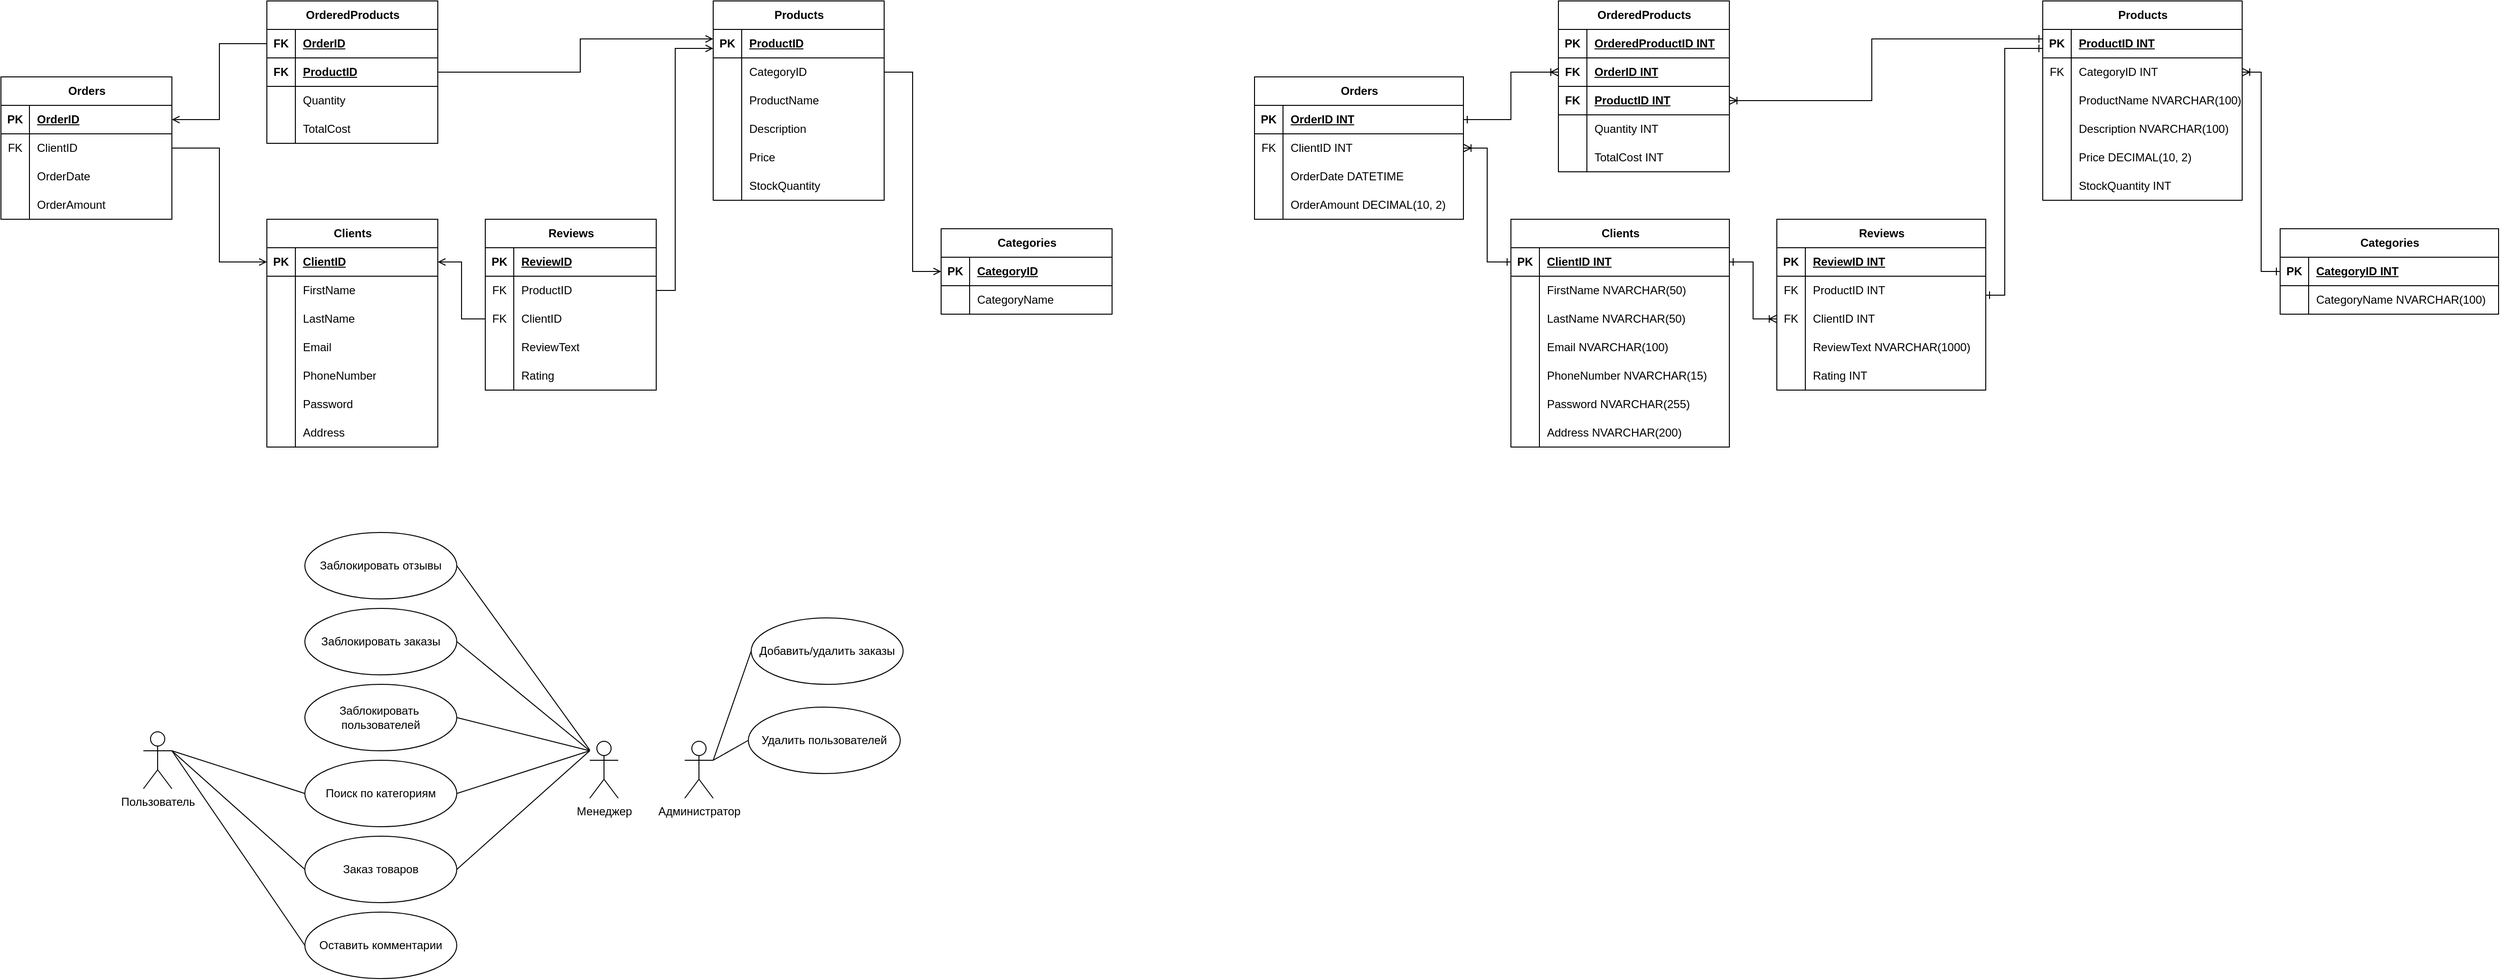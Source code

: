 <mxfile version="22.0.0" type="device">
  <diagram name="Страница — 1" id="jLshT5aw8CCf0HV1LKll">
    <mxGraphModel dx="1313" dy="679" grid="1" gridSize="10" guides="1" tooltips="1" connect="1" arrows="1" fold="1" page="1" pageScale="1" pageWidth="827" pageHeight="1169" math="0" shadow="0">
      <root>
        <mxCell id="0" />
        <mxCell id="1" parent="0" />
        <mxCell id="2MJI6c_YqHeDeIdUvrhF-1" value="Orders" style="shape=table;startSize=30;container=1;collapsible=1;childLayout=tableLayout;fixedRows=1;rowLines=0;fontStyle=1;align=center;resizeLast=1;html=1;" parent="1" vertex="1">
          <mxGeometry x="40" y="120" width="180" height="150" as="geometry" />
        </mxCell>
        <mxCell id="2MJI6c_YqHeDeIdUvrhF-2" value="" style="shape=tableRow;horizontal=0;startSize=0;swimlaneHead=0;swimlaneBody=0;fillColor=none;collapsible=0;dropTarget=0;points=[[0,0.5],[1,0.5]];portConstraint=eastwest;top=0;left=0;right=0;bottom=1;" parent="2MJI6c_YqHeDeIdUvrhF-1" vertex="1">
          <mxGeometry y="30" width="180" height="30" as="geometry" />
        </mxCell>
        <mxCell id="2MJI6c_YqHeDeIdUvrhF-3" value="PK" style="shape=partialRectangle;connectable=0;fillColor=none;top=0;left=0;bottom=0;right=0;fontStyle=1;overflow=hidden;whiteSpace=wrap;html=1;" parent="2MJI6c_YqHeDeIdUvrhF-2" vertex="1">
          <mxGeometry width="30" height="30" as="geometry">
            <mxRectangle width="30" height="30" as="alternateBounds" />
          </mxGeometry>
        </mxCell>
        <mxCell id="2MJI6c_YqHeDeIdUvrhF-4" value="OrderID" style="shape=partialRectangle;connectable=0;fillColor=none;top=0;left=0;bottom=0;right=0;align=left;spacingLeft=6;fontStyle=5;overflow=hidden;whiteSpace=wrap;html=1;" parent="2MJI6c_YqHeDeIdUvrhF-2" vertex="1">
          <mxGeometry x="30" width="150" height="30" as="geometry">
            <mxRectangle width="150" height="30" as="alternateBounds" />
          </mxGeometry>
        </mxCell>
        <mxCell id="2MJI6c_YqHeDeIdUvrhF-5" value="" style="shape=tableRow;horizontal=0;startSize=0;swimlaneHead=0;swimlaneBody=0;fillColor=none;collapsible=0;dropTarget=0;points=[[0,0.5],[1,0.5]];portConstraint=eastwest;top=0;left=0;right=0;bottom=0;" parent="2MJI6c_YqHeDeIdUvrhF-1" vertex="1">
          <mxGeometry y="60" width="180" height="30" as="geometry" />
        </mxCell>
        <mxCell id="2MJI6c_YqHeDeIdUvrhF-6" value="FK" style="shape=partialRectangle;connectable=0;fillColor=none;top=0;left=0;bottom=0;right=0;editable=1;overflow=hidden;whiteSpace=wrap;html=1;" parent="2MJI6c_YqHeDeIdUvrhF-5" vertex="1">
          <mxGeometry width="30" height="30" as="geometry">
            <mxRectangle width="30" height="30" as="alternateBounds" />
          </mxGeometry>
        </mxCell>
        <mxCell id="2MJI6c_YqHeDeIdUvrhF-7" value="ClientID" style="shape=partialRectangle;connectable=0;fillColor=none;top=0;left=0;bottom=0;right=0;align=left;spacingLeft=6;overflow=hidden;whiteSpace=wrap;html=1;" parent="2MJI6c_YqHeDeIdUvrhF-5" vertex="1">
          <mxGeometry x="30" width="150" height="30" as="geometry">
            <mxRectangle width="150" height="30" as="alternateBounds" />
          </mxGeometry>
        </mxCell>
        <mxCell id="2MJI6c_YqHeDeIdUvrhF-8" value="" style="shape=tableRow;horizontal=0;startSize=0;swimlaneHead=0;swimlaneBody=0;fillColor=none;collapsible=0;dropTarget=0;points=[[0,0.5],[1,0.5]];portConstraint=eastwest;top=0;left=0;right=0;bottom=0;" parent="2MJI6c_YqHeDeIdUvrhF-1" vertex="1">
          <mxGeometry y="90" width="180" height="30" as="geometry" />
        </mxCell>
        <mxCell id="2MJI6c_YqHeDeIdUvrhF-9" value="" style="shape=partialRectangle;connectable=0;fillColor=none;top=0;left=0;bottom=0;right=0;editable=1;overflow=hidden;whiteSpace=wrap;html=1;" parent="2MJI6c_YqHeDeIdUvrhF-8" vertex="1">
          <mxGeometry width="30" height="30" as="geometry">
            <mxRectangle width="30" height="30" as="alternateBounds" />
          </mxGeometry>
        </mxCell>
        <mxCell id="2MJI6c_YqHeDeIdUvrhF-10" value="OrderDate" style="shape=partialRectangle;connectable=0;fillColor=none;top=0;left=0;bottom=0;right=0;align=left;spacingLeft=6;overflow=hidden;whiteSpace=wrap;html=1;" parent="2MJI6c_YqHeDeIdUvrhF-8" vertex="1">
          <mxGeometry x="30" width="150" height="30" as="geometry">
            <mxRectangle width="150" height="30" as="alternateBounds" />
          </mxGeometry>
        </mxCell>
        <mxCell id="2MJI6c_YqHeDeIdUvrhF-11" value="" style="shape=tableRow;horizontal=0;startSize=0;swimlaneHead=0;swimlaneBody=0;fillColor=none;collapsible=0;dropTarget=0;points=[[0,0.5],[1,0.5]];portConstraint=eastwest;top=0;left=0;right=0;bottom=0;" parent="2MJI6c_YqHeDeIdUvrhF-1" vertex="1">
          <mxGeometry y="120" width="180" height="30" as="geometry" />
        </mxCell>
        <mxCell id="2MJI6c_YqHeDeIdUvrhF-12" value="" style="shape=partialRectangle;connectable=0;fillColor=none;top=0;left=0;bottom=0;right=0;editable=1;overflow=hidden;whiteSpace=wrap;html=1;" parent="2MJI6c_YqHeDeIdUvrhF-11" vertex="1">
          <mxGeometry width="30" height="30" as="geometry">
            <mxRectangle width="30" height="30" as="alternateBounds" />
          </mxGeometry>
        </mxCell>
        <mxCell id="2MJI6c_YqHeDeIdUvrhF-13" value="OrderAmount" style="shape=partialRectangle;connectable=0;fillColor=none;top=0;left=0;bottom=0;right=0;align=left;spacingLeft=6;overflow=hidden;whiteSpace=wrap;html=1;" parent="2MJI6c_YqHeDeIdUvrhF-11" vertex="1">
          <mxGeometry x="30" width="150" height="30" as="geometry">
            <mxRectangle width="150" height="30" as="alternateBounds" />
          </mxGeometry>
        </mxCell>
        <mxCell id="2MJI6c_YqHeDeIdUvrhF-20" value="OrderedProducts" style="shape=table;startSize=30;container=1;collapsible=1;childLayout=tableLayout;fixedRows=1;rowLines=0;fontStyle=1;align=center;resizeLast=1;html=1;" parent="1" vertex="1">
          <mxGeometry x="320" y="40" width="180" height="150" as="geometry" />
        </mxCell>
        <mxCell id="2MJI6c_YqHeDeIdUvrhF-21" value="" style="shape=tableRow;horizontal=0;startSize=0;swimlaneHead=0;swimlaneBody=0;fillColor=none;collapsible=0;dropTarget=0;points=[[0,0.5],[1,0.5]];portConstraint=eastwest;top=0;left=0;right=0;bottom=1;" parent="2MJI6c_YqHeDeIdUvrhF-20" vertex="1">
          <mxGeometry y="30" width="180" height="30" as="geometry" />
        </mxCell>
        <mxCell id="2MJI6c_YqHeDeIdUvrhF-22" value="FK" style="shape=partialRectangle;connectable=0;fillColor=none;top=0;left=0;bottom=0;right=0;fontStyle=1;overflow=hidden;whiteSpace=wrap;html=1;" parent="2MJI6c_YqHeDeIdUvrhF-21" vertex="1">
          <mxGeometry width="30" height="30" as="geometry">
            <mxRectangle width="30" height="30" as="alternateBounds" />
          </mxGeometry>
        </mxCell>
        <mxCell id="2MJI6c_YqHeDeIdUvrhF-23" value="OrderID" style="shape=partialRectangle;connectable=0;fillColor=none;top=0;left=0;bottom=0;right=0;align=left;spacingLeft=6;fontStyle=5;overflow=hidden;whiteSpace=wrap;html=1;" parent="2MJI6c_YqHeDeIdUvrhF-21" vertex="1">
          <mxGeometry x="30" width="150" height="30" as="geometry">
            <mxRectangle width="150" height="30" as="alternateBounds" />
          </mxGeometry>
        </mxCell>
        <mxCell id="2MJI6c_YqHeDeIdUvrhF-33" value="" style="shape=tableRow;horizontal=0;startSize=0;swimlaneHead=0;swimlaneBody=0;fillColor=none;collapsible=0;dropTarget=0;points=[[0,0.5],[1,0.5]];portConstraint=eastwest;top=0;left=0;right=0;bottom=1;" parent="2MJI6c_YqHeDeIdUvrhF-20" vertex="1">
          <mxGeometry y="60" width="180" height="30" as="geometry" />
        </mxCell>
        <mxCell id="2MJI6c_YqHeDeIdUvrhF-34" value="FK" style="shape=partialRectangle;connectable=0;fillColor=none;top=0;left=0;bottom=0;right=0;fontStyle=1;overflow=hidden;whiteSpace=wrap;html=1;" parent="2MJI6c_YqHeDeIdUvrhF-33" vertex="1">
          <mxGeometry width="30" height="30" as="geometry">
            <mxRectangle width="30" height="30" as="alternateBounds" />
          </mxGeometry>
        </mxCell>
        <mxCell id="2MJI6c_YqHeDeIdUvrhF-35" value="ProductID" style="shape=partialRectangle;connectable=0;fillColor=none;top=0;left=0;bottom=0;right=0;align=left;spacingLeft=6;fontStyle=5;overflow=hidden;whiteSpace=wrap;html=1;" parent="2MJI6c_YqHeDeIdUvrhF-33" vertex="1">
          <mxGeometry x="30" width="150" height="30" as="geometry">
            <mxRectangle width="150" height="30" as="alternateBounds" />
          </mxGeometry>
        </mxCell>
        <mxCell id="2MJI6c_YqHeDeIdUvrhF-24" value="" style="shape=tableRow;horizontal=0;startSize=0;swimlaneHead=0;swimlaneBody=0;fillColor=none;collapsible=0;dropTarget=0;points=[[0,0.5],[1,0.5]];portConstraint=eastwest;top=0;left=0;right=0;bottom=0;" parent="2MJI6c_YqHeDeIdUvrhF-20" vertex="1">
          <mxGeometry y="90" width="180" height="30" as="geometry" />
        </mxCell>
        <mxCell id="2MJI6c_YqHeDeIdUvrhF-25" value="" style="shape=partialRectangle;connectable=0;fillColor=none;top=0;left=0;bottom=0;right=0;editable=1;overflow=hidden;whiteSpace=wrap;html=1;" parent="2MJI6c_YqHeDeIdUvrhF-24" vertex="1">
          <mxGeometry width="30" height="30" as="geometry">
            <mxRectangle width="30" height="30" as="alternateBounds" />
          </mxGeometry>
        </mxCell>
        <mxCell id="2MJI6c_YqHeDeIdUvrhF-26" value="Quantity" style="shape=partialRectangle;connectable=0;fillColor=none;top=0;left=0;bottom=0;right=0;align=left;spacingLeft=6;overflow=hidden;whiteSpace=wrap;html=1;" parent="2MJI6c_YqHeDeIdUvrhF-24" vertex="1">
          <mxGeometry x="30" width="150" height="30" as="geometry">
            <mxRectangle width="150" height="30" as="alternateBounds" />
          </mxGeometry>
        </mxCell>
        <mxCell id="2MJI6c_YqHeDeIdUvrhF-27" value="" style="shape=tableRow;horizontal=0;startSize=0;swimlaneHead=0;swimlaneBody=0;fillColor=none;collapsible=0;dropTarget=0;points=[[0,0.5],[1,0.5]];portConstraint=eastwest;top=0;left=0;right=0;bottom=0;" parent="2MJI6c_YqHeDeIdUvrhF-20" vertex="1">
          <mxGeometry y="120" width="180" height="30" as="geometry" />
        </mxCell>
        <mxCell id="2MJI6c_YqHeDeIdUvrhF-28" value="" style="shape=partialRectangle;connectable=0;fillColor=none;top=0;left=0;bottom=0;right=0;editable=1;overflow=hidden;whiteSpace=wrap;html=1;" parent="2MJI6c_YqHeDeIdUvrhF-27" vertex="1">
          <mxGeometry width="30" height="30" as="geometry">
            <mxRectangle width="30" height="30" as="alternateBounds" />
          </mxGeometry>
        </mxCell>
        <mxCell id="2MJI6c_YqHeDeIdUvrhF-29" value="TotalCost" style="shape=partialRectangle;connectable=0;fillColor=none;top=0;left=0;bottom=0;right=0;align=left;spacingLeft=6;overflow=hidden;whiteSpace=wrap;html=1;" parent="2MJI6c_YqHeDeIdUvrhF-27" vertex="1">
          <mxGeometry x="30" width="150" height="30" as="geometry">
            <mxRectangle width="150" height="30" as="alternateBounds" />
          </mxGeometry>
        </mxCell>
        <mxCell id="2MJI6c_YqHeDeIdUvrhF-36" value="Clients" style="shape=table;startSize=30;container=1;collapsible=1;childLayout=tableLayout;fixedRows=1;rowLines=0;fontStyle=1;align=center;resizeLast=1;html=1;" parent="1" vertex="1">
          <mxGeometry x="320" y="270" width="180" height="240" as="geometry" />
        </mxCell>
        <mxCell id="2MJI6c_YqHeDeIdUvrhF-37" value="" style="shape=tableRow;horizontal=0;startSize=0;swimlaneHead=0;swimlaneBody=0;fillColor=none;collapsible=0;dropTarget=0;points=[[0,0.5],[1,0.5]];portConstraint=eastwest;top=0;left=0;right=0;bottom=1;" parent="2MJI6c_YqHeDeIdUvrhF-36" vertex="1">
          <mxGeometry y="30" width="180" height="30" as="geometry" />
        </mxCell>
        <mxCell id="2MJI6c_YqHeDeIdUvrhF-38" value="PK" style="shape=partialRectangle;connectable=0;fillColor=none;top=0;left=0;bottom=0;right=0;fontStyle=1;overflow=hidden;whiteSpace=wrap;html=1;" parent="2MJI6c_YqHeDeIdUvrhF-37" vertex="1">
          <mxGeometry width="30" height="30" as="geometry">
            <mxRectangle width="30" height="30" as="alternateBounds" />
          </mxGeometry>
        </mxCell>
        <mxCell id="2MJI6c_YqHeDeIdUvrhF-39" value="ClientID" style="shape=partialRectangle;connectable=0;fillColor=none;top=0;left=0;bottom=0;right=0;align=left;spacingLeft=6;fontStyle=5;overflow=hidden;whiteSpace=wrap;html=1;" parent="2MJI6c_YqHeDeIdUvrhF-37" vertex="1">
          <mxGeometry x="30" width="150" height="30" as="geometry">
            <mxRectangle width="150" height="30" as="alternateBounds" />
          </mxGeometry>
        </mxCell>
        <mxCell id="2MJI6c_YqHeDeIdUvrhF-43" value="" style="shape=tableRow;horizontal=0;startSize=0;swimlaneHead=0;swimlaneBody=0;fillColor=none;collapsible=0;dropTarget=0;points=[[0,0.5],[1,0.5]];portConstraint=eastwest;top=0;left=0;right=0;bottom=0;" parent="2MJI6c_YqHeDeIdUvrhF-36" vertex="1">
          <mxGeometry y="60" width="180" height="30" as="geometry" />
        </mxCell>
        <mxCell id="2MJI6c_YqHeDeIdUvrhF-44" value="" style="shape=partialRectangle;connectable=0;fillColor=none;top=0;left=0;bottom=0;right=0;editable=1;overflow=hidden;whiteSpace=wrap;html=1;" parent="2MJI6c_YqHeDeIdUvrhF-43" vertex="1">
          <mxGeometry width="30" height="30" as="geometry">
            <mxRectangle width="30" height="30" as="alternateBounds" />
          </mxGeometry>
        </mxCell>
        <mxCell id="2MJI6c_YqHeDeIdUvrhF-45" value="FirstName&lt;span style=&quot;white-space: pre;&quot;&gt;&#x9;&lt;/span&gt;" style="shape=partialRectangle;connectable=0;fillColor=none;top=0;left=0;bottom=0;right=0;align=left;spacingLeft=6;overflow=hidden;whiteSpace=wrap;html=1;" parent="2MJI6c_YqHeDeIdUvrhF-43" vertex="1">
          <mxGeometry x="30" width="150" height="30" as="geometry">
            <mxRectangle width="150" height="30" as="alternateBounds" />
          </mxGeometry>
        </mxCell>
        <mxCell id="2MJI6c_YqHeDeIdUvrhF-46" value="" style="shape=tableRow;horizontal=0;startSize=0;swimlaneHead=0;swimlaneBody=0;fillColor=none;collapsible=0;dropTarget=0;points=[[0,0.5],[1,0.5]];portConstraint=eastwest;top=0;left=0;right=0;bottom=0;" parent="2MJI6c_YqHeDeIdUvrhF-36" vertex="1">
          <mxGeometry y="90" width="180" height="30" as="geometry" />
        </mxCell>
        <mxCell id="2MJI6c_YqHeDeIdUvrhF-47" value="" style="shape=partialRectangle;connectable=0;fillColor=none;top=0;left=0;bottom=0;right=0;editable=1;overflow=hidden;whiteSpace=wrap;html=1;" parent="2MJI6c_YqHeDeIdUvrhF-46" vertex="1">
          <mxGeometry width="30" height="30" as="geometry">
            <mxRectangle width="30" height="30" as="alternateBounds" />
          </mxGeometry>
        </mxCell>
        <mxCell id="2MJI6c_YqHeDeIdUvrhF-48" value="LastName" style="shape=partialRectangle;connectable=0;fillColor=none;top=0;left=0;bottom=0;right=0;align=left;spacingLeft=6;overflow=hidden;whiteSpace=wrap;html=1;" parent="2MJI6c_YqHeDeIdUvrhF-46" vertex="1">
          <mxGeometry x="30" width="150" height="30" as="geometry">
            <mxRectangle width="150" height="30" as="alternateBounds" />
          </mxGeometry>
        </mxCell>
        <mxCell id="2MJI6c_YqHeDeIdUvrhF-49" value="" style="shape=tableRow;horizontal=0;startSize=0;swimlaneHead=0;swimlaneBody=0;fillColor=none;collapsible=0;dropTarget=0;points=[[0,0.5],[1,0.5]];portConstraint=eastwest;top=0;left=0;right=0;bottom=0;" parent="2MJI6c_YqHeDeIdUvrhF-36" vertex="1">
          <mxGeometry y="120" width="180" height="30" as="geometry" />
        </mxCell>
        <mxCell id="2MJI6c_YqHeDeIdUvrhF-50" value="" style="shape=partialRectangle;connectable=0;fillColor=none;top=0;left=0;bottom=0;right=0;editable=1;overflow=hidden;whiteSpace=wrap;html=1;" parent="2MJI6c_YqHeDeIdUvrhF-49" vertex="1">
          <mxGeometry width="30" height="30" as="geometry">
            <mxRectangle width="30" height="30" as="alternateBounds" />
          </mxGeometry>
        </mxCell>
        <mxCell id="2MJI6c_YqHeDeIdUvrhF-51" value="Email" style="shape=partialRectangle;connectable=0;fillColor=none;top=0;left=0;bottom=0;right=0;align=left;spacingLeft=6;overflow=hidden;whiteSpace=wrap;html=1;" parent="2MJI6c_YqHeDeIdUvrhF-49" vertex="1">
          <mxGeometry x="30" width="150" height="30" as="geometry">
            <mxRectangle width="150" height="30" as="alternateBounds" />
          </mxGeometry>
        </mxCell>
        <mxCell id="2MJI6c_YqHeDeIdUvrhF-52" value="" style="shape=tableRow;horizontal=0;startSize=0;swimlaneHead=0;swimlaneBody=0;fillColor=none;collapsible=0;dropTarget=0;points=[[0,0.5],[1,0.5]];portConstraint=eastwest;top=0;left=0;right=0;bottom=0;" parent="2MJI6c_YqHeDeIdUvrhF-36" vertex="1">
          <mxGeometry y="150" width="180" height="30" as="geometry" />
        </mxCell>
        <mxCell id="2MJI6c_YqHeDeIdUvrhF-53" value="" style="shape=partialRectangle;connectable=0;fillColor=none;top=0;left=0;bottom=0;right=0;editable=1;overflow=hidden;whiteSpace=wrap;html=1;" parent="2MJI6c_YqHeDeIdUvrhF-52" vertex="1">
          <mxGeometry width="30" height="30" as="geometry">
            <mxRectangle width="30" height="30" as="alternateBounds" />
          </mxGeometry>
        </mxCell>
        <mxCell id="2MJI6c_YqHeDeIdUvrhF-54" value="PhoneNumber" style="shape=partialRectangle;connectable=0;fillColor=none;top=0;left=0;bottom=0;right=0;align=left;spacingLeft=6;overflow=hidden;whiteSpace=wrap;html=1;" parent="2MJI6c_YqHeDeIdUvrhF-52" vertex="1">
          <mxGeometry x="30" width="150" height="30" as="geometry">
            <mxRectangle width="150" height="30" as="alternateBounds" />
          </mxGeometry>
        </mxCell>
        <mxCell id="2MJI6c_YqHeDeIdUvrhF-55" value="" style="shape=tableRow;horizontal=0;startSize=0;swimlaneHead=0;swimlaneBody=0;fillColor=none;collapsible=0;dropTarget=0;points=[[0,0.5],[1,0.5]];portConstraint=eastwest;top=0;left=0;right=0;bottom=0;" parent="2MJI6c_YqHeDeIdUvrhF-36" vertex="1">
          <mxGeometry y="180" width="180" height="30" as="geometry" />
        </mxCell>
        <mxCell id="2MJI6c_YqHeDeIdUvrhF-56" value="" style="shape=partialRectangle;connectable=0;fillColor=none;top=0;left=0;bottom=0;right=0;editable=1;overflow=hidden;whiteSpace=wrap;html=1;" parent="2MJI6c_YqHeDeIdUvrhF-55" vertex="1">
          <mxGeometry width="30" height="30" as="geometry">
            <mxRectangle width="30" height="30" as="alternateBounds" />
          </mxGeometry>
        </mxCell>
        <mxCell id="2MJI6c_YqHeDeIdUvrhF-57" value="Password" style="shape=partialRectangle;connectable=0;fillColor=none;top=0;left=0;bottom=0;right=0;align=left;spacingLeft=6;overflow=hidden;whiteSpace=wrap;html=1;" parent="2MJI6c_YqHeDeIdUvrhF-55" vertex="1">
          <mxGeometry x="30" width="150" height="30" as="geometry">
            <mxRectangle width="150" height="30" as="alternateBounds" />
          </mxGeometry>
        </mxCell>
        <mxCell id="2MJI6c_YqHeDeIdUvrhF-71" value="" style="shape=tableRow;horizontal=0;startSize=0;swimlaneHead=0;swimlaneBody=0;fillColor=none;collapsible=0;dropTarget=0;points=[[0,0.5],[1,0.5]];portConstraint=eastwest;top=0;left=0;right=0;bottom=0;" parent="2MJI6c_YqHeDeIdUvrhF-36" vertex="1">
          <mxGeometry y="210" width="180" height="30" as="geometry" />
        </mxCell>
        <mxCell id="2MJI6c_YqHeDeIdUvrhF-72" value="" style="shape=partialRectangle;connectable=0;fillColor=none;top=0;left=0;bottom=0;right=0;editable=1;overflow=hidden;whiteSpace=wrap;html=1;" parent="2MJI6c_YqHeDeIdUvrhF-71" vertex="1">
          <mxGeometry width="30" height="30" as="geometry">
            <mxRectangle width="30" height="30" as="alternateBounds" />
          </mxGeometry>
        </mxCell>
        <mxCell id="2MJI6c_YqHeDeIdUvrhF-73" value="Address" style="shape=partialRectangle;connectable=0;fillColor=none;top=0;left=0;bottom=0;right=0;align=left;spacingLeft=6;overflow=hidden;whiteSpace=wrap;html=1;" parent="2MJI6c_YqHeDeIdUvrhF-71" vertex="1">
          <mxGeometry x="30" width="150" height="30" as="geometry">
            <mxRectangle width="150" height="30" as="alternateBounds" />
          </mxGeometry>
        </mxCell>
        <mxCell id="2MJI6c_YqHeDeIdUvrhF-58" value="Reviews" style="shape=table;startSize=30;container=1;collapsible=1;childLayout=tableLayout;fixedRows=1;rowLines=0;fontStyle=1;align=center;resizeLast=1;html=1;" parent="1" vertex="1">
          <mxGeometry x="550" y="270" width="180" height="180" as="geometry" />
        </mxCell>
        <mxCell id="2MJI6c_YqHeDeIdUvrhF-59" value="" style="shape=tableRow;horizontal=0;startSize=0;swimlaneHead=0;swimlaneBody=0;fillColor=none;collapsible=0;dropTarget=0;points=[[0,0.5],[1,0.5]];portConstraint=eastwest;top=0;left=0;right=0;bottom=1;" parent="2MJI6c_YqHeDeIdUvrhF-58" vertex="1">
          <mxGeometry y="30" width="180" height="30" as="geometry" />
        </mxCell>
        <mxCell id="2MJI6c_YqHeDeIdUvrhF-60" value="PK" style="shape=partialRectangle;connectable=0;fillColor=none;top=0;left=0;bottom=0;right=0;fontStyle=1;overflow=hidden;whiteSpace=wrap;html=1;" parent="2MJI6c_YqHeDeIdUvrhF-59" vertex="1">
          <mxGeometry width="30" height="30" as="geometry">
            <mxRectangle width="30" height="30" as="alternateBounds" />
          </mxGeometry>
        </mxCell>
        <mxCell id="2MJI6c_YqHeDeIdUvrhF-61" value="ReviewID" style="shape=partialRectangle;connectable=0;fillColor=none;top=0;left=0;bottom=0;right=0;align=left;spacingLeft=6;fontStyle=5;overflow=hidden;whiteSpace=wrap;html=1;" parent="2MJI6c_YqHeDeIdUvrhF-59" vertex="1">
          <mxGeometry x="30" width="150" height="30" as="geometry">
            <mxRectangle width="150" height="30" as="alternateBounds" />
          </mxGeometry>
        </mxCell>
        <mxCell id="2MJI6c_YqHeDeIdUvrhF-62" value="" style="shape=tableRow;horizontal=0;startSize=0;swimlaneHead=0;swimlaneBody=0;fillColor=none;collapsible=0;dropTarget=0;points=[[0,0.5],[1,0.5]];portConstraint=eastwest;top=0;left=0;right=0;bottom=0;" parent="2MJI6c_YqHeDeIdUvrhF-58" vertex="1">
          <mxGeometry y="60" width="180" height="30" as="geometry" />
        </mxCell>
        <mxCell id="2MJI6c_YqHeDeIdUvrhF-63" value="FK" style="shape=partialRectangle;connectable=0;fillColor=none;top=0;left=0;bottom=0;right=0;editable=1;overflow=hidden;whiteSpace=wrap;html=1;" parent="2MJI6c_YqHeDeIdUvrhF-62" vertex="1">
          <mxGeometry width="30" height="30" as="geometry">
            <mxRectangle width="30" height="30" as="alternateBounds" />
          </mxGeometry>
        </mxCell>
        <mxCell id="2MJI6c_YqHeDeIdUvrhF-64" value="ProductID" style="shape=partialRectangle;connectable=0;fillColor=none;top=0;left=0;bottom=0;right=0;align=left;spacingLeft=6;overflow=hidden;whiteSpace=wrap;html=1;" parent="2MJI6c_YqHeDeIdUvrhF-62" vertex="1">
          <mxGeometry x="30" width="150" height="30" as="geometry">
            <mxRectangle width="150" height="30" as="alternateBounds" />
          </mxGeometry>
        </mxCell>
        <mxCell id="2MJI6c_YqHeDeIdUvrhF-65" value="" style="shape=tableRow;horizontal=0;startSize=0;swimlaneHead=0;swimlaneBody=0;fillColor=none;collapsible=0;dropTarget=0;points=[[0,0.5],[1,0.5]];portConstraint=eastwest;top=0;left=0;right=0;bottom=0;" parent="2MJI6c_YqHeDeIdUvrhF-58" vertex="1">
          <mxGeometry y="90" width="180" height="30" as="geometry" />
        </mxCell>
        <mxCell id="2MJI6c_YqHeDeIdUvrhF-66" value="FK" style="shape=partialRectangle;connectable=0;fillColor=none;top=0;left=0;bottom=0;right=0;editable=1;overflow=hidden;whiteSpace=wrap;html=1;" parent="2MJI6c_YqHeDeIdUvrhF-65" vertex="1">
          <mxGeometry width="30" height="30" as="geometry">
            <mxRectangle width="30" height="30" as="alternateBounds" />
          </mxGeometry>
        </mxCell>
        <mxCell id="2MJI6c_YqHeDeIdUvrhF-67" value="ClientID" style="shape=partialRectangle;connectable=0;fillColor=none;top=0;left=0;bottom=0;right=0;align=left;spacingLeft=6;overflow=hidden;whiteSpace=wrap;html=1;" parent="2MJI6c_YqHeDeIdUvrhF-65" vertex="1">
          <mxGeometry x="30" width="150" height="30" as="geometry">
            <mxRectangle width="150" height="30" as="alternateBounds" />
          </mxGeometry>
        </mxCell>
        <mxCell id="2MJI6c_YqHeDeIdUvrhF-68" value="" style="shape=tableRow;horizontal=0;startSize=0;swimlaneHead=0;swimlaneBody=0;fillColor=none;collapsible=0;dropTarget=0;points=[[0,0.5],[1,0.5]];portConstraint=eastwest;top=0;left=0;right=0;bottom=0;" parent="2MJI6c_YqHeDeIdUvrhF-58" vertex="1">
          <mxGeometry y="120" width="180" height="30" as="geometry" />
        </mxCell>
        <mxCell id="2MJI6c_YqHeDeIdUvrhF-69" value="" style="shape=partialRectangle;connectable=0;fillColor=none;top=0;left=0;bottom=0;right=0;editable=1;overflow=hidden;whiteSpace=wrap;html=1;" parent="2MJI6c_YqHeDeIdUvrhF-68" vertex="1">
          <mxGeometry width="30" height="30" as="geometry">
            <mxRectangle width="30" height="30" as="alternateBounds" />
          </mxGeometry>
        </mxCell>
        <mxCell id="2MJI6c_YqHeDeIdUvrhF-70" value="ReviewText" style="shape=partialRectangle;connectable=0;fillColor=none;top=0;left=0;bottom=0;right=0;align=left;spacingLeft=6;overflow=hidden;whiteSpace=wrap;html=1;" parent="2MJI6c_YqHeDeIdUvrhF-68" vertex="1">
          <mxGeometry x="30" width="150" height="30" as="geometry">
            <mxRectangle width="150" height="30" as="alternateBounds" />
          </mxGeometry>
        </mxCell>
        <mxCell id="2MJI6c_YqHeDeIdUvrhF-74" value="" style="shape=tableRow;horizontal=0;startSize=0;swimlaneHead=0;swimlaneBody=0;fillColor=none;collapsible=0;dropTarget=0;points=[[0,0.5],[1,0.5]];portConstraint=eastwest;top=0;left=0;right=0;bottom=0;" parent="2MJI6c_YqHeDeIdUvrhF-58" vertex="1">
          <mxGeometry y="150" width="180" height="30" as="geometry" />
        </mxCell>
        <mxCell id="2MJI6c_YqHeDeIdUvrhF-75" value="" style="shape=partialRectangle;connectable=0;fillColor=none;top=0;left=0;bottom=0;right=0;editable=1;overflow=hidden;whiteSpace=wrap;html=1;" parent="2MJI6c_YqHeDeIdUvrhF-74" vertex="1">
          <mxGeometry width="30" height="30" as="geometry">
            <mxRectangle width="30" height="30" as="alternateBounds" />
          </mxGeometry>
        </mxCell>
        <mxCell id="2MJI6c_YqHeDeIdUvrhF-76" value="Rating" style="shape=partialRectangle;connectable=0;fillColor=none;top=0;left=0;bottom=0;right=0;align=left;spacingLeft=6;overflow=hidden;whiteSpace=wrap;html=1;" parent="2MJI6c_YqHeDeIdUvrhF-74" vertex="1">
          <mxGeometry x="30" width="150" height="30" as="geometry">
            <mxRectangle width="150" height="30" as="alternateBounds" />
          </mxGeometry>
        </mxCell>
        <mxCell id="2MJI6c_YqHeDeIdUvrhF-77" value="Products" style="shape=table;startSize=30;container=1;collapsible=1;childLayout=tableLayout;fixedRows=1;rowLines=0;fontStyle=1;align=center;resizeLast=1;html=1;" parent="1" vertex="1">
          <mxGeometry x="790" y="40" width="180" height="210" as="geometry" />
        </mxCell>
        <mxCell id="2MJI6c_YqHeDeIdUvrhF-78" value="" style="shape=tableRow;horizontal=0;startSize=0;swimlaneHead=0;swimlaneBody=0;fillColor=none;collapsible=0;dropTarget=0;points=[[0,0.5],[1,0.5]];portConstraint=eastwest;top=0;left=0;right=0;bottom=1;" parent="2MJI6c_YqHeDeIdUvrhF-77" vertex="1">
          <mxGeometry y="30" width="180" height="30" as="geometry" />
        </mxCell>
        <mxCell id="2MJI6c_YqHeDeIdUvrhF-79" value="PK" style="shape=partialRectangle;connectable=0;fillColor=none;top=0;left=0;bottom=0;right=0;fontStyle=1;overflow=hidden;whiteSpace=wrap;html=1;" parent="2MJI6c_YqHeDeIdUvrhF-78" vertex="1">
          <mxGeometry width="30" height="30" as="geometry">
            <mxRectangle width="30" height="30" as="alternateBounds" />
          </mxGeometry>
        </mxCell>
        <mxCell id="2MJI6c_YqHeDeIdUvrhF-80" value="ProductID" style="shape=partialRectangle;connectable=0;fillColor=none;top=0;left=0;bottom=0;right=0;align=left;spacingLeft=6;fontStyle=5;overflow=hidden;whiteSpace=wrap;html=1;" parent="2MJI6c_YqHeDeIdUvrhF-78" vertex="1">
          <mxGeometry x="30" width="150" height="30" as="geometry">
            <mxRectangle width="150" height="30" as="alternateBounds" />
          </mxGeometry>
        </mxCell>
        <mxCell id="2MJI6c_YqHeDeIdUvrhF-81" value="" style="shape=tableRow;horizontal=0;startSize=0;swimlaneHead=0;swimlaneBody=0;fillColor=none;collapsible=0;dropTarget=0;points=[[0,0.5],[1,0.5]];portConstraint=eastwest;top=0;left=0;right=0;bottom=0;" parent="2MJI6c_YqHeDeIdUvrhF-77" vertex="1">
          <mxGeometry y="60" width="180" height="30" as="geometry" />
        </mxCell>
        <mxCell id="2MJI6c_YqHeDeIdUvrhF-82" value="" style="shape=partialRectangle;connectable=0;fillColor=none;top=0;left=0;bottom=0;right=0;editable=1;overflow=hidden;whiteSpace=wrap;html=1;" parent="2MJI6c_YqHeDeIdUvrhF-81" vertex="1">
          <mxGeometry width="30" height="30" as="geometry">
            <mxRectangle width="30" height="30" as="alternateBounds" />
          </mxGeometry>
        </mxCell>
        <mxCell id="2MJI6c_YqHeDeIdUvrhF-83" value="CategoryID" style="shape=partialRectangle;connectable=0;fillColor=none;top=0;left=0;bottom=0;right=0;align=left;spacingLeft=6;overflow=hidden;whiteSpace=wrap;html=1;" parent="2MJI6c_YqHeDeIdUvrhF-81" vertex="1">
          <mxGeometry x="30" width="150" height="30" as="geometry">
            <mxRectangle width="150" height="30" as="alternateBounds" />
          </mxGeometry>
        </mxCell>
        <mxCell id="2MJI6c_YqHeDeIdUvrhF-84" value="" style="shape=tableRow;horizontal=0;startSize=0;swimlaneHead=0;swimlaneBody=0;fillColor=none;collapsible=0;dropTarget=0;points=[[0,0.5],[1,0.5]];portConstraint=eastwest;top=0;left=0;right=0;bottom=0;" parent="2MJI6c_YqHeDeIdUvrhF-77" vertex="1">
          <mxGeometry y="90" width="180" height="30" as="geometry" />
        </mxCell>
        <mxCell id="2MJI6c_YqHeDeIdUvrhF-85" value="" style="shape=partialRectangle;connectable=0;fillColor=none;top=0;left=0;bottom=0;right=0;editable=1;overflow=hidden;whiteSpace=wrap;html=1;" parent="2MJI6c_YqHeDeIdUvrhF-84" vertex="1">
          <mxGeometry width="30" height="30" as="geometry">
            <mxRectangle width="30" height="30" as="alternateBounds" />
          </mxGeometry>
        </mxCell>
        <mxCell id="2MJI6c_YqHeDeIdUvrhF-86" value="ProductName" style="shape=partialRectangle;connectable=0;fillColor=none;top=0;left=0;bottom=0;right=0;align=left;spacingLeft=6;overflow=hidden;whiteSpace=wrap;html=1;" parent="2MJI6c_YqHeDeIdUvrhF-84" vertex="1">
          <mxGeometry x="30" width="150" height="30" as="geometry">
            <mxRectangle width="150" height="30" as="alternateBounds" />
          </mxGeometry>
        </mxCell>
        <mxCell id="2MJI6c_YqHeDeIdUvrhF-87" value="" style="shape=tableRow;horizontal=0;startSize=0;swimlaneHead=0;swimlaneBody=0;fillColor=none;collapsible=0;dropTarget=0;points=[[0,0.5],[1,0.5]];portConstraint=eastwest;top=0;left=0;right=0;bottom=0;" parent="2MJI6c_YqHeDeIdUvrhF-77" vertex="1">
          <mxGeometry y="120" width="180" height="30" as="geometry" />
        </mxCell>
        <mxCell id="2MJI6c_YqHeDeIdUvrhF-88" value="" style="shape=partialRectangle;connectable=0;fillColor=none;top=0;left=0;bottom=0;right=0;editable=1;overflow=hidden;whiteSpace=wrap;html=1;" parent="2MJI6c_YqHeDeIdUvrhF-87" vertex="1">
          <mxGeometry width="30" height="30" as="geometry">
            <mxRectangle width="30" height="30" as="alternateBounds" />
          </mxGeometry>
        </mxCell>
        <mxCell id="2MJI6c_YqHeDeIdUvrhF-89" value="Description" style="shape=partialRectangle;connectable=0;fillColor=none;top=0;left=0;bottom=0;right=0;align=left;spacingLeft=6;overflow=hidden;whiteSpace=wrap;html=1;" parent="2MJI6c_YqHeDeIdUvrhF-87" vertex="1">
          <mxGeometry x="30" width="150" height="30" as="geometry">
            <mxRectangle width="150" height="30" as="alternateBounds" />
          </mxGeometry>
        </mxCell>
        <mxCell id="2MJI6c_YqHeDeIdUvrhF-90" value="" style="shape=tableRow;horizontal=0;startSize=0;swimlaneHead=0;swimlaneBody=0;fillColor=none;collapsible=0;dropTarget=0;points=[[0,0.5],[1,0.5]];portConstraint=eastwest;top=0;left=0;right=0;bottom=0;" parent="2MJI6c_YqHeDeIdUvrhF-77" vertex="1">
          <mxGeometry y="150" width="180" height="30" as="geometry" />
        </mxCell>
        <mxCell id="2MJI6c_YqHeDeIdUvrhF-91" value="" style="shape=partialRectangle;connectable=0;fillColor=none;top=0;left=0;bottom=0;right=0;editable=1;overflow=hidden;whiteSpace=wrap;html=1;" parent="2MJI6c_YqHeDeIdUvrhF-90" vertex="1">
          <mxGeometry width="30" height="30" as="geometry">
            <mxRectangle width="30" height="30" as="alternateBounds" />
          </mxGeometry>
        </mxCell>
        <mxCell id="2MJI6c_YqHeDeIdUvrhF-92" value="Price" style="shape=partialRectangle;connectable=0;fillColor=none;top=0;left=0;bottom=0;right=0;align=left;spacingLeft=6;overflow=hidden;whiteSpace=wrap;html=1;" parent="2MJI6c_YqHeDeIdUvrhF-90" vertex="1">
          <mxGeometry x="30" width="150" height="30" as="geometry">
            <mxRectangle width="150" height="30" as="alternateBounds" />
          </mxGeometry>
        </mxCell>
        <mxCell id="2MJI6c_YqHeDeIdUvrhF-93" value="" style="shape=tableRow;horizontal=0;startSize=0;swimlaneHead=0;swimlaneBody=0;fillColor=none;collapsible=0;dropTarget=0;points=[[0,0.5],[1,0.5]];portConstraint=eastwest;top=0;left=0;right=0;bottom=0;" parent="2MJI6c_YqHeDeIdUvrhF-77" vertex="1">
          <mxGeometry y="180" width="180" height="30" as="geometry" />
        </mxCell>
        <mxCell id="2MJI6c_YqHeDeIdUvrhF-94" value="" style="shape=partialRectangle;connectable=0;fillColor=none;top=0;left=0;bottom=0;right=0;editable=1;overflow=hidden;whiteSpace=wrap;html=1;" parent="2MJI6c_YqHeDeIdUvrhF-93" vertex="1">
          <mxGeometry width="30" height="30" as="geometry">
            <mxRectangle width="30" height="30" as="alternateBounds" />
          </mxGeometry>
        </mxCell>
        <mxCell id="2MJI6c_YqHeDeIdUvrhF-95" value="StockQuantity" style="shape=partialRectangle;connectable=0;fillColor=none;top=0;left=0;bottom=0;right=0;align=left;spacingLeft=6;overflow=hidden;whiteSpace=wrap;html=1;" parent="2MJI6c_YqHeDeIdUvrhF-93" vertex="1">
          <mxGeometry x="30" width="150" height="30" as="geometry">
            <mxRectangle width="150" height="30" as="alternateBounds" />
          </mxGeometry>
        </mxCell>
        <mxCell id="2MJI6c_YqHeDeIdUvrhF-96" value="Categories" style="shape=table;startSize=30;container=1;collapsible=1;childLayout=tableLayout;fixedRows=1;rowLines=0;fontStyle=1;align=center;resizeLast=1;html=1;" parent="1" vertex="1">
          <mxGeometry x="1030" y="280" width="180" height="90" as="geometry" />
        </mxCell>
        <mxCell id="2MJI6c_YqHeDeIdUvrhF-97" value="" style="shape=tableRow;horizontal=0;startSize=0;swimlaneHead=0;swimlaneBody=0;fillColor=none;collapsible=0;dropTarget=0;points=[[0,0.5],[1,0.5]];portConstraint=eastwest;top=0;left=0;right=0;bottom=1;" parent="2MJI6c_YqHeDeIdUvrhF-96" vertex="1">
          <mxGeometry y="30" width="180" height="30" as="geometry" />
        </mxCell>
        <mxCell id="2MJI6c_YqHeDeIdUvrhF-98" value="PK" style="shape=partialRectangle;connectable=0;fillColor=none;top=0;left=0;bottom=0;right=0;fontStyle=1;overflow=hidden;whiteSpace=wrap;html=1;" parent="2MJI6c_YqHeDeIdUvrhF-97" vertex="1">
          <mxGeometry width="30" height="30" as="geometry">
            <mxRectangle width="30" height="30" as="alternateBounds" />
          </mxGeometry>
        </mxCell>
        <mxCell id="2MJI6c_YqHeDeIdUvrhF-99" value="CategoryID" style="shape=partialRectangle;connectable=0;fillColor=none;top=0;left=0;bottom=0;right=0;align=left;spacingLeft=6;fontStyle=5;overflow=hidden;whiteSpace=wrap;html=1;" parent="2MJI6c_YqHeDeIdUvrhF-97" vertex="1">
          <mxGeometry x="30" width="150" height="30" as="geometry">
            <mxRectangle width="150" height="30" as="alternateBounds" />
          </mxGeometry>
        </mxCell>
        <mxCell id="2MJI6c_YqHeDeIdUvrhF-100" value="" style="shape=tableRow;horizontal=0;startSize=0;swimlaneHead=0;swimlaneBody=0;fillColor=none;collapsible=0;dropTarget=0;points=[[0,0.5],[1,0.5]];portConstraint=eastwest;top=0;left=0;right=0;bottom=0;" parent="2MJI6c_YqHeDeIdUvrhF-96" vertex="1">
          <mxGeometry y="60" width="180" height="30" as="geometry" />
        </mxCell>
        <mxCell id="2MJI6c_YqHeDeIdUvrhF-101" value="" style="shape=partialRectangle;connectable=0;fillColor=none;top=0;left=0;bottom=0;right=0;editable=1;overflow=hidden;whiteSpace=wrap;html=1;" parent="2MJI6c_YqHeDeIdUvrhF-100" vertex="1">
          <mxGeometry width="30" height="30" as="geometry">
            <mxRectangle width="30" height="30" as="alternateBounds" />
          </mxGeometry>
        </mxCell>
        <mxCell id="2MJI6c_YqHeDeIdUvrhF-102" value="CategoryName" style="shape=partialRectangle;connectable=0;fillColor=none;top=0;left=0;bottom=0;right=0;align=left;spacingLeft=6;overflow=hidden;whiteSpace=wrap;html=1;" parent="2MJI6c_YqHeDeIdUvrhF-100" vertex="1">
          <mxGeometry x="30" width="150" height="30" as="geometry">
            <mxRectangle width="150" height="30" as="alternateBounds" />
          </mxGeometry>
        </mxCell>
        <mxCell id="2MJI6c_YqHeDeIdUvrhF-112" style="edgeStyle=orthogonalEdgeStyle;rounded=0;orthogonalLoop=1;jettySize=auto;html=1;entryX=1;entryY=0.5;entryDx=0;entryDy=0;startArrow=none;startFill=0;endArrow=open;endFill=0;targetPerimeterSpacing=0;endSize=6;startSize=12;" parent="1" source="2MJI6c_YqHeDeIdUvrhF-21" target="2MJI6c_YqHeDeIdUvrhF-2" edge="1">
          <mxGeometry relative="1" as="geometry" />
        </mxCell>
        <mxCell id="2MJI6c_YqHeDeIdUvrhF-113" style="edgeStyle=orthogonalEdgeStyle;rounded=0;orthogonalLoop=1;jettySize=auto;html=1;startArrow=none;startFill=0;startSize=12;endArrow=open;endFill=0;" parent="1" source="2MJI6c_YqHeDeIdUvrhF-5" target="2MJI6c_YqHeDeIdUvrhF-37" edge="1">
          <mxGeometry relative="1" as="geometry" />
        </mxCell>
        <mxCell id="2MJI6c_YqHeDeIdUvrhF-114" style="edgeStyle=orthogonalEdgeStyle;rounded=0;orthogonalLoop=1;jettySize=auto;html=1;entryX=0;entryY=0.5;entryDx=0;entryDy=0;startArrow=open;startFill=0;startSize=6;endArrow=none;endFill=0;" parent="1" source="2MJI6c_YqHeDeIdUvrhF-37" target="2MJI6c_YqHeDeIdUvrhF-65" edge="1">
          <mxGeometry relative="1" as="geometry" />
        </mxCell>
        <mxCell id="2MJI6c_YqHeDeIdUvrhF-115" style="edgeStyle=orthogonalEdgeStyle;rounded=0;orthogonalLoop=1;jettySize=auto;html=1;startArrow=none;startFill=0;startSize=12;endArrow=open;endFill=0;" parent="1" source="2MJI6c_YqHeDeIdUvrhF-33" target="2MJI6c_YqHeDeIdUvrhF-78" edge="1">
          <mxGeometry relative="1" as="geometry">
            <mxPoint x="720" y="80" as="targetPoint" />
            <Array as="points">
              <mxPoint x="650" y="115" />
              <mxPoint x="650" y="80" />
            </Array>
          </mxGeometry>
        </mxCell>
        <mxCell id="2MJI6c_YqHeDeIdUvrhF-116" style="edgeStyle=orthogonalEdgeStyle;rounded=0;orthogonalLoop=1;jettySize=auto;html=1;startArrow=none;startFill=0;startSize=12;endArrow=open;endFill=0;exitX=1;exitY=0.5;exitDx=0;exitDy=0;" parent="1" source="2MJI6c_YqHeDeIdUvrhF-62" edge="1">
          <mxGeometry relative="1" as="geometry">
            <mxPoint x="790" y="90" as="targetPoint" />
            <Array as="points">
              <mxPoint x="750" y="345" />
              <mxPoint x="750" y="90" />
            </Array>
          </mxGeometry>
        </mxCell>
        <mxCell id="2MJI6c_YqHeDeIdUvrhF-117" style="edgeStyle=orthogonalEdgeStyle;rounded=0;orthogonalLoop=1;jettySize=auto;html=1;entryX=0;entryY=0.5;entryDx=0;entryDy=0;startArrow=none;startFill=0;startSize=12;endArrow=open;endFill=0;" parent="1" source="2MJI6c_YqHeDeIdUvrhF-81" target="2MJI6c_YqHeDeIdUvrhF-97" edge="1">
          <mxGeometry relative="1" as="geometry" />
        </mxCell>
        <mxCell id="2MJI6c_YqHeDeIdUvrhF-118" value="Поиск по категориям" style="ellipse;whiteSpace=wrap;html=1;" parent="1" vertex="1">
          <mxGeometry x="360" y="840" width="160" height="70" as="geometry" />
        </mxCell>
        <mxCell id="2MJI6c_YqHeDeIdUvrhF-119" value="Пользователь" style="shape=umlActor;verticalLabelPosition=bottom;verticalAlign=top;html=1;outlineConnect=0;" parent="1" vertex="1">
          <mxGeometry x="190" y="810" width="30" height="60" as="geometry" />
        </mxCell>
        <mxCell id="2MJI6c_YqHeDeIdUvrhF-120" value="Заказ товаров" style="ellipse;whiteSpace=wrap;html=1;" parent="1" vertex="1">
          <mxGeometry x="360" y="920" width="160" height="70" as="geometry" />
        </mxCell>
        <mxCell id="2MJI6c_YqHeDeIdUvrhF-121" value="Оставить комментарии" style="ellipse;whiteSpace=wrap;html=1;" parent="1" vertex="1">
          <mxGeometry x="360" y="1000" width="160" height="70" as="geometry" />
        </mxCell>
        <mxCell id="2MJI6c_YqHeDeIdUvrhF-126" style="rounded=0;orthogonalLoop=1;jettySize=auto;html=1;entryX=1;entryY=0.5;entryDx=0;entryDy=0;endArrow=none;endFill=0;" parent="1" source="2MJI6c_YqHeDeIdUvrhF-122" target="2MJI6c_YqHeDeIdUvrhF-125" edge="1">
          <mxGeometry relative="1" as="geometry" />
        </mxCell>
        <mxCell id="2MJI6c_YqHeDeIdUvrhF-122" value="Менеджер" style="shape=umlActor;verticalLabelPosition=bottom;verticalAlign=top;html=1;outlineConnect=0;" parent="1" vertex="1">
          <mxGeometry x="660" y="820" width="30" height="60" as="geometry" />
        </mxCell>
        <mxCell id="2MJI6c_YqHeDeIdUvrhF-123" value="Заблокировать&amp;nbsp;&lt;br&gt;пользователей" style="ellipse;whiteSpace=wrap;html=1;" parent="1" vertex="1">
          <mxGeometry x="360" y="760" width="160" height="70" as="geometry" />
        </mxCell>
        <mxCell id="2MJI6c_YqHeDeIdUvrhF-124" value="Заблокировать&amp;nbsp;заказы" style="ellipse;whiteSpace=wrap;html=1;" parent="1" vertex="1">
          <mxGeometry x="360" y="680" width="160" height="70" as="geometry" />
        </mxCell>
        <mxCell id="2MJI6c_YqHeDeIdUvrhF-125" value="Заблокировать отзывы" style="ellipse;whiteSpace=wrap;html=1;" parent="1" vertex="1">
          <mxGeometry x="360" y="600" width="160" height="70" as="geometry" />
        </mxCell>
        <mxCell id="2MJI6c_YqHeDeIdUvrhF-127" style="rounded=0;orthogonalLoop=1;jettySize=auto;html=1;entryX=1;entryY=0.5;entryDx=0;entryDy=0;endArrow=none;endFill=0;" parent="1" target="2MJI6c_YqHeDeIdUvrhF-124" edge="1">
          <mxGeometry relative="1" as="geometry">
            <mxPoint x="660" y="830" as="sourcePoint" />
            <mxPoint x="530" y="645" as="targetPoint" />
          </mxGeometry>
        </mxCell>
        <mxCell id="2MJI6c_YqHeDeIdUvrhF-128" style="rounded=0;orthogonalLoop=1;jettySize=auto;html=1;entryX=1;entryY=0.5;entryDx=0;entryDy=0;endArrow=none;endFill=0;" parent="1" target="2MJI6c_YqHeDeIdUvrhF-123" edge="1">
          <mxGeometry relative="1" as="geometry">
            <mxPoint x="660" y="830" as="sourcePoint" />
            <mxPoint x="530" y="725" as="targetPoint" />
          </mxGeometry>
        </mxCell>
        <mxCell id="2MJI6c_YqHeDeIdUvrhF-129" style="rounded=0;orthogonalLoop=1;jettySize=auto;html=1;entryX=1;entryY=0.5;entryDx=0;entryDy=0;endArrow=none;endFill=0;" parent="1" target="2MJI6c_YqHeDeIdUvrhF-118" edge="1">
          <mxGeometry relative="1" as="geometry">
            <mxPoint x="660" y="830" as="sourcePoint" />
            <mxPoint x="530" y="805" as="targetPoint" />
          </mxGeometry>
        </mxCell>
        <mxCell id="2MJI6c_YqHeDeIdUvrhF-130" style="rounded=0;orthogonalLoop=1;jettySize=auto;html=1;entryX=1;entryY=0.5;entryDx=0;entryDy=0;endArrow=none;endFill=0;" parent="1" target="2MJI6c_YqHeDeIdUvrhF-120" edge="1">
          <mxGeometry relative="1" as="geometry">
            <mxPoint x="660" y="830" as="sourcePoint" />
            <mxPoint x="530" y="885" as="targetPoint" />
          </mxGeometry>
        </mxCell>
        <mxCell id="2MJI6c_YqHeDeIdUvrhF-132" style="rounded=0;orthogonalLoop=1;jettySize=auto;html=1;entryX=1;entryY=0.333;entryDx=0;entryDy=0;endArrow=none;endFill=0;entryPerimeter=0;exitX=0;exitY=0.5;exitDx=0;exitDy=0;" parent="1" source="2MJI6c_YqHeDeIdUvrhF-118" target="2MJI6c_YqHeDeIdUvrhF-119" edge="1">
          <mxGeometry relative="1" as="geometry">
            <mxPoint x="670" y="840" as="sourcePoint" />
            <mxPoint x="530" y="1045" as="targetPoint" />
          </mxGeometry>
        </mxCell>
        <mxCell id="2MJI6c_YqHeDeIdUvrhF-133" style="rounded=0;orthogonalLoop=1;jettySize=auto;html=1;endArrow=none;endFill=0;exitX=0;exitY=0.5;exitDx=0;exitDy=0;" parent="1" source="2MJI6c_YqHeDeIdUvrhF-120" edge="1">
          <mxGeometry relative="1" as="geometry">
            <mxPoint x="370" y="885" as="sourcePoint" />
            <mxPoint x="220" y="830" as="targetPoint" />
          </mxGeometry>
        </mxCell>
        <mxCell id="2MJI6c_YqHeDeIdUvrhF-135" style="rounded=0;orthogonalLoop=1;jettySize=auto;html=1;endArrow=none;endFill=0;exitX=0;exitY=0.5;exitDx=0;exitDy=0;" parent="1" source="2MJI6c_YqHeDeIdUvrhF-121" edge="1">
          <mxGeometry relative="1" as="geometry">
            <mxPoint x="370" y="965" as="sourcePoint" />
            <mxPoint x="220" y="830" as="targetPoint" />
          </mxGeometry>
        </mxCell>
        <mxCell id="rgkEvRmy_Sw_YdgGbUAc-2" value="Orders" style="shape=table;startSize=30;container=1;collapsible=1;childLayout=tableLayout;fixedRows=1;rowLines=0;fontStyle=1;align=center;resizeLast=1;html=1;" parent="1" vertex="1">
          <mxGeometry x="1360" y="120" width="220" height="150" as="geometry" />
        </mxCell>
        <mxCell id="rgkEvRmy_Sw_YdgGbUAc-3" value="" style="shape=tableRow;horizontal=0;startSize=0;swimlaneHead=0;swimlaneBody=0;fillColor=none;collapsible=0;dropTarget=0;points=[[0,0.5],[1,0.5]];portConstraint=eastwest;top=0;left=0;right=0;bottom=1;" parent="rgkEvRmy_Sw_YdgGbUAc-2" vertex="1">
          <mxGeometry y="30" width="220" height="30" as="geometry" />
        </mxCell>
        <mxCell id="rgkEvRmy_Sw_YdgGbUAc-4" value="PK" style="shape=partialRectangle;connectable=0;fillColor=none;top=0;left=0;bottom=0;right=0;fontStyle=1;overflow=hidden;whiteSpace=wrap;html=1;" parent="rgkEvRmy_Sw_YdgGbUAc-3" vertex="1">
          <mxGeometry width="30" height="30" as="geometry">
            <mxRectangle width="30" height="30" as="alternateBounds" />
          </mxGeometry>
        </mxCell>
        <mxCell id="rgkEvRmy_Sw_YdgGbUAc-5" value="OrderID INT" style="shape=partialRectangle;connectable=0;fillColor=none;top=0;left=0;bottom=0;right=0;align=left;spacingLeft=6;fontStyle=5;overflow=hidden;whiteSpace=wrap;html=1;" parent="rgkEvRmy_Sw_YdgGbUAc-3" vertex="1">
          <mxGeometry x="30" width="190" height="30" as="geometry">
            <mxRectangle width="190" height="30" as="alternateBounds" />
          </mxGeometry>
        </mxCell>
        <mxCell id="rgkEvRmy_Sw_YdgGbUAc-6" value="" style="shape=tableRow;horizontal=0;startSize=0;swimlaneHead=0;swimlaneBody=0;fillColor=none;collapsible=0;dropTarget=0;points=[[0,0.5],[1,0.5]];portConstraint=eastwest;top=0;left=0;right=0;bottom=0;" parent="rgkEvRmy_Sw_YdgGbUAc-2" vertex="1">
          <mxGeometry y="60" width="220" height="30" as="geometry" />
        </mxCell>
        <mxCell id="rgkEvRmy_Sw_YdgGbUAc-7" value="FK" style="shape=partialRectangle;connectable=0;fillColor=none;top=0;left=0;bottom=0;right=0;editable=1;overflow=hidden;whiteSpace=wrap;html=1;" parent="rgkEvRmy_Sw_YdgGbUAc-6" vertex="1">
          <mxGeometry width="30" height="30" as="geometry">
            <mxRectangle width="30" height="30" as="alternateBounds" />
          </mxGeometry>
        </mxCell>
        <mxCell id="rgkEvRmy_Sw_YdgGbUAc-8" value="ClientID&amp;nbsp;INT" style="shape=partialRectangle;connectable=0;fillColor=none;top=0;left=0;bottom=0;right=0;align=left;spacingLeft=6;overflow=hidden;whiteSpace=wrap;html=1;" parent="rgkEvRmy_Sw_YdgGbUAc-6" vertex="1">
          <mxGeometry x="30" width="190" height="30" as="geometry">
            <mxRectangle width="190" height="30" as="alternateBounds" />
          </mxGeometry>
        </mxCell>
        <mxCell id="rgkEvRmy_Sw_YdgGbUAc-9" value="" style="shape=tableRow;horizontal=0;startSize=0;swimlaneHead=0;swimlaneBody=0;fillColor=none;collapsible=0;dropTarget=0;points=[[0,0.5],[1,0.5]];portConstraint=eastwest;top=0;left=0;right=0;bottom=0;" parent="rgkEvRmy_Sw_YdgGbUAc-2" vertex="1">
          <mxGeometry y="90" width="220" height="30" as="geometry" />
        </mxCell>
        <mxCell id="rgkEvRmy_Sw_YdgGbUAc-10" value="" style="shape=partialRectangle;connectable=0;fillColor=none;top=0;left=0;bottom=0;right=0;editable=1;overflow=hidden;whiteSpace=wrap;html=1;" parent="rgkEvRmy_Sw_YdgGbUAc-9" vertex="1">
          <mxGeometry width="30" height="30" as="geometry">
            <mxRectangle width="30" height="30" as="alternateBounds" />
          </mxGeometry>
        </mxCell>
        <mxCell id="rgkEvRmy_Sw_YdgGbUAc-11" value="OrderDate&amp;nbsp;DATETIME" style="shape=partialRectangle;connectable=0;fillColor=none;top=0;left=0;bottom=0;right=0;align=left;spacingLeft=6;overflow=hidden;whiteSpace=wrap;html=1;" parent="rgkEvRmy_Sw_YdgGbUAc-9" vertex="1">
          <mxGeometry x="30" width="190" height="30" as="geometry">
            <mxRectangle width="190" height="30" as="alternateBounds" />
          </mxGeometry>
        </mxCell>
        <mxCell id="rgkEvRmy_Sw_YdgGbUAc-12" value="" style="shape=tableRow;horizontal=0;startSize=0;swimlaneHead=0;swimlaneBody=0;fillColor=none;collapsible=0;dropTarget=0;points=[[0,0.5],[1,0.5]];portConstraint=eastwest;top=0;left=0;right=0;bottom=0;" parent="rgkEvRmy_Sw_YdgGbUAc-2" vertex="1">
          <mxGeometry y="120" width="220" height="30" as="geometry" />
        </mxCell>
        <mxCell id="rgkEvRmy_Sw_YdgGbUAc-13" value="" style="shape=partialRectangle;connectable=0;fillColor=none;top=0;left=0;bottom=0;right=0;editable=1;overflow=hidden;whiteSpace=wrap;html=1;" parent="rgkEvRmy_Sw_YdgGbUAc-12" vertex="1">
          <mxGeometry width="30" height="30" as="geometry">
            <mxRectangle width="30" height="30" as="alternateBounds" />
          </mxGeometry>
        </mxCell>
        <mxCell id="rgkEvRmy_Sw_YdgGbUAc-14" value="OrderAmount&amp;nbsp;DECIMAL(10, 2)" style="shape=partialRectangle;connectable=0;fillColor=none;top=0;left=0;bottom=0;right=0;align=left;spacingLeft=6;overflow=hidden;whiteSpace=wrap;html=1;" parent="rgkEvRmy_Sw_YdgGbUAc-12" vertex="1">
          <mxGeometry x="30" width="190" height="30" as="geometry">
            <mxRectangle width="190" height="30" as="alternateBounds" />
          </mxGeometry>
        </mxCell>
        <mxCell id="rgkEvRmy_Sw_YdgGbUAc-15" value="OrderedProducts" style="shape=table;startSize=30;container=1;collapsible=1;childLayout=tableLayout;fixedRows=1;rowLines=0;fontStyle=1;align=center;resizeLast=1;html=1;" parent="1" vertex="1">
          <mxGeometry x="1680" y="40" width="180" height="180" as="geometry" />
        </mxCell>
        <mxCell id="RPqfbjSgLdEI1J4hcNwJ-1" value="" style="shape=tableRow;horizontal=0;startSize=0;swimlaneHead=0;swimlaneBody=0;fillColor=none;collapsible=0;dropTarget=0;points=[[0,0.5],[1,0.5]];portConstraint=eastwest;top=0;left=0;right=0;bottom=1;" vertex="1" parent="rgkEvRmy_Sw_YdgGbUAc-15">
          <mxGeometry y="30" width="180" height="30" as="geometry" />
        </mxCell>
        <mxCell id="RPqfbjSgLdEI1J4hcNwJ-2" value="PK" style="shape=partialRectangle;connectable=0;fillColor=none;top=0;left=0;bottom=0;right=0;fontStyle=1;overflow=hidden;whiteSpace=wrap;html=1;" vertex="1" parent="RPqfbjSgLdEI1J4hcNwJ-1">
          <mxGeometry width="30" height="30" as="geometry">
            <mxRectangle width="30" height="30" as="alternateBounds" />
          </mxGeometry>
        </mxCell>
        <mxCell id="RPqfbjSgLdEI1J4hcNwJ-3" value="OrderedProductID&amp;nbsp;INT" style="shape=partialRectangle;connectable=0;fillColor=none;top=0;left=0;bottom=0;right=0;align=left;spacingLeft=6;fontStyle=5;overflow=hidden;whiteSpace=wrap;html=1;" vertex="1" parent="RPqfbjSgLdEI1J4hcNwJ-1">
          <mxGeometry x="30" width="150" height="30" as="geometry">
            <mxRectangle width="150" height="30" as="alternateBounds" />
          </mxGeometry>
        </mxCell>
        <mxCell id="rgkEvRmy_Sw_YdgGbUAc-16" value="" style="shape=tableRow;horizontal=0;startSize=0;swimlaneHead=0;swimlaneBody=0;fillColor=none;collapsible=0;dropTarget=0;points=[[0,0.5],[1,0.5]];portConstraint=eastwest;top=0;left=0;right=0;bottom=1;" parent="rgkEvRmy_Sw_YdgGbUAc-15" vertex="1">
          <mxGeometry y="60" width="180" height="30" as="geometry" />
        </mxCell>
        <mxCell id="rgkEvRmy_Sw_YdgGbUAc-17" value="FK" style="shape=partialRectangle;connectable=0;fillColor=none;top=0;left=0;bottom=0;right=0;fontStyle=1;overflow=hidden;whiteSpace=wrap;html=1;" parent="rgkEvRmy_Sw_YdgGbUAc-16" vertex="1">
          <mxGeometry width="30" height="30" as="geometry">
            <mxRectangle width="30" height="30" as="alternateBounds" />
          </mxGeometry>
        </mxCell>
        <mxCell id="rgkEvRmy_Sw_YdgGbUAc-18" value="OrderID&amp;nbsp;INT" style="shape=partialRectangle;connectable=0;fillColor=none;top=0;left=0;bottom=0;right=0;align=left;spacingLeft=6;fontStyle=5;overflow=hidden;whiteSpace=wrap;html=1;" parent="rgkEvRmy_Sw_YdgGbUAc-16" vertex="1">
          <mxGeometry x="30" width="150" height="30" as="geometry">
            <mxRectangle width="150" height="30" as="alternateBounds" />
          </mxGeometry>
        </mxCell>
        <mxCell id="rgkEvRmy_Sw_YdgGbUAc-19" value="" style="shape=tableRow;horizontal=0;startSize=0;swimlaneHead=0;swimlaneBody=0;fillColor=none;collapsible=0;dropTarget=0;points=[[0,0.5],[1,0.5]];portConstraint=eastwest;top=0;left=0;right=0;bottom=1;" parent="rgkEvRmy_Sw_YdgGbUAc-15" vertex="1">
          <mxGeometry y="90" width="180" height="30" as="geometry" />
        </mxCell>
        <mxCell id="rgkEvRmy_Sw_YdgGbUAc-20" value="FK" style="shape=partialRectangle;connectable=0;fillColor=none;top=0;left=0;bottom=0;right=0;fontStyle=1;overflow=hidden;whiteSpace=wrap;html=1;" parent="rgkEvRmy_Sw_YdgGbUAc-19" vertex="1">
          <mxGeometry width="30" height="30" as="geometry">
            <mxRectangle width="30" height="30" as="alternateBounds" />
          </mxGeometry>
        </mxCell>
        <mxCell id="rgkEvRmy_Sw_YdgGbUAc-21" value="ProductID&amp;nbsp;INT" style="shape=partialRectangle;connectable=0;fillColor=none;top=0;left=0;bottom=0;right=0;align=left;spacingLeft=6;fontStyle=5;overflow=hidden;whiteSpace=wrap;html=1;" parent="rgkEvRmy_Sw_YdgGbUAc-19" vertex="1">
          <mxGeometry x="30" width="150" height="30" as="geometry">
            <mxRectangle width="150" height="30" as="alternateBounds" />
          </mxGeometry>
        </mxCell>
        <mxCell id="rgkEvRmy_Sw_YdgGbUAc-22" value="" style="shape=tableRow;horizontal=0;startSize=0;swimlaneHead=0;swimlaneBody=0;fillColor=none;collapsible=0;dropTarget=0;points=[[0,0.5],[1,0.5]];portConstraint=eastwest;top=0;left=0;right=0;bottom=0;" parent="rgkEvRmy_Sw_YdgGbUAc-15" vertex="1">
          <mxGeometry y="120" width="180" height="30" as="geometry" />
        </mxCell>
        <mxCell id="rgkEvRmy_Sw_YdgGbUAc-23" value="" style="shape=partialRectangle;connectable=0;fillColor=none;top=0;left=0;bottom=0;right=0;editable=1;overflow=hidden;whiteSpace=wrap;html=1;" parent="rgkEvRmy_Sw_YdgGbUAc-22" vertex="1">
          <mxGeometry width="30" height="30" as="geometry">
            <mxRectangle width="30" height="30" as="alternateBounds" />
          </mxGeometry>
        </mxCell>
        <mxCell id="rgkEvRmy_Sw_YdgGbUAc-24" value="Quantity&amp;nbsp;INT" style="shape=partialRectangle;connectable=0;fillColor=none;top=0;left=0;bottom=0;right=0;align=left;spacingLeft=6;overflow=hidden;whiteSpace=wrap;html=1;" parent="rgkEvRmy_Sw_YdgGbUAc-22" vertex="1">
          <mxGeometry x="30" width="150" height="30" as="geometry">
            <mxRectangle width="150" height="30" as="alternateBounds" />
          </mxGeometry>
        </mxCell>
        <mxCell id="rgkEvRmy_Sw_YdgGbUAc-25" value="" style="shape=tableRow;horizontal=0;startSize=0;swimlaneHead=0;swimlaneBody=0;fillColor=none;collapsible=0;dropTarget=0;points=[[0,0.5],[1,0.5]];portConstraint=eastwest;top=0;left=0;right=0;bottom=0;" parent="rgkEvRmy_Sw_YdgGbUAc-15" vertex="1">
          <mxGeometry y="150" width="180" height="30" as="geometry" />
        </mxCell>
        <mxCell id="rgkEvRmy_Sw_YdgGbUAc-26" value="" style="shape=partialRectangle;connectable=0;fillColor=none;top=0;left=0;bottom=0;right=0;editable=1;overflow=hidden;whiteSpace=wrap;html=1;" parent="rgkEvRmy_Sw_YdgGbUAc-25" vertex="1">
          <mxGeometry width="30" height="30" as="geometry">
            <mxRectangle width="30" height="30" as="alternateBounds" />
          </mxGeometry>
        </mxCell>
        <mxCell id="rgkEvRmy_Sw_YdgGbUAc-27" value="TotalCost&amp;nbsp;INT" style="shape=partialRectangle;connectable=0;fillColor=none;top=0;left=0;bottom=0;right=0;align=left;spacingLeft=6;overflow=hidden;whiteSpace=wrap;html=1;" parent="rgkEvRmy_Sw_YdgGbUAc-25" vertex="1">
          <mxGeometry x="30" width="150" height="30" as="geometry">
            <mxRectangle width="150" height="30" as="alternateBounds" />
          </mxGeometry>
        </mxCell>
        <mxCell id="rgkEvRmy_Sw_YdgGbUAc-28" value="Clients" style="shape=table;startSize=30;container=1;collapsible=1;childLayout=tableLayout;fixedRows=1;rowLines=0;fontStyle=1;align=center;resizeLast=1;html=1;" parent="1" vertex="1">
          <mxGeometry x="1630" y="270" width="230" height="240" as="geometry" />
        </mxCell>
        <mxCell id="rgkEvRmy_Sw_YdgGbUAc-29" value="" style="shape=tableRow;horizontal=0;startSize=0;swimlaneHead=0;swimlaneBody=0;fillColor=none;collapsible=0;dropTarget=0;points=[[0,0.5],[1,0.5]];portConstraint=eastwest;top=0;left=0;right=0;bottom=1;" parent="rgkEvRmy_Sw_YdgGbUAc-28" vertex="1">
          <mxGeometry y="30" width="230" height="30" as="geometry" />
        </mxCell>
        <mxCell id="rgkEvRmy_Sw_YdgGbUAc-30" value="PK" style="shape=partialRectangle;connectable=0;fillColor=none;top=0;left=0;bottom=0;right=0;fontStyle=1;overflow=hidden;whiteSpace=wrap;html=1;" parent="rgkEvRmy_Sw_YdgGbUAc-29" vertex="1">
          <mxGeometry width="30" height="30" as="geometry">
            <mxRectangle width="30" height="30" as="alternateBounds" />
          </mxGeometry>
        </mxCell>
        <mxCell id="rgkEvRmy_Sw_YdgGbUAc-31" value="ClientID&amp;nbsp;INT" style="shape=partialRectangle;connectable=0;fillColor=none;top=0;left=0;bottom=0;right=0;align=left;spacingLeft=6;fontStyle=5;overflow=hidden;whiteSpace=wrap;html=1;" parent="rgkEvRmy_Sw_YdgGbUAc-29" vertex="1">
          <mxGeometry x="30" width="200" height="30" as="geometry">
            <mxRectangle width="200" height="30" as="alternateBounds" />
          </mxGeometry>
        </mxCell>
        <mxCell id="rgkEvRmy_Sw_YdgGbUAc-32" value="" style="shape=tableRow;horizontal=0;startSize=0;swimlaneHead=0;swimlaneBody=0;fillColor=none;collapsible=0;dropTarget=0;points=[[0,0.5],[1,0.5]];portConstraint=eastwest;top=0;left=0;right=0;bottom=0;" parent="rgkEvRmy_Sw_YdgGbUAc-28" vertex="1">
          <mxGeometry y="60" width="230" height="30" as="geometry" />
        </mxCell>
        <mxCell id="rgkEvRmy_Sw_YdgGbUAc-33" value="" style="shape=partialRectangle;connectable=0;fillColor=none;top=0;left=0;bottom=0;right=0;editable=1;overflow=hidden;whiteSpace=wrap;html=1;" parent="rgkEvRmy_Sw_YdgGbUAc-32" vertex="1">
          <mxGeometry width="30" height="30" as="geometry">
            <mxRectangle width="30" height="30" as="alternateBounds" />
          </mxGeometry>
        </mxCell>
        <mxCell id="rgkEvRmy_Sw_YdgGbUAc-34" value="FirstName&amp;nbsp;NVARCHAR(50)&lt;span style=&quot;&quot;&gt;&lt;span style=&quot;white-space: pre;&quot;&gt;&amp;nbsp;&amp;nbsp;&amp;nbsp;&amp;nbsp;&lt;/span&gt;&lt;/span&gt;" style="shape=partialRectangle;connectable=0;fillColor=none;top=0;left=0;bottom=0;right=0;align=left;spacingLeft=6;overflow=hidden;whiteSpace=wrap;html=1;" parent="rgkEvRmy_Sw_YdgGbUAc-32" vertex="1">
          <mxGeometry x="30" width="200" height="30" as="geometry">
            <mxRectangle width="200" height="30" as="alternateBounds" />
          </mxGeometry>
        </mxCell>
        <mxCell id="rgkEvRmy_Sw_YdgGbUAc-35" value="" style="shape=tableRow;horizontal=0;startSize=0;swimlaneHead=0;swimlaneBody=0;fillColor=none;collapsible=0;dropTarget=0;points=[[0,0.5],[1,0.5]];portConstraint=eastwest;top=0;left=0;right=0;bottom=0;" parent="rgkEvRmy_Sw_YdgGbUAc-28" vertex="1">
          <mxGeometry y="90" width="230" height="30" as="geometry" />
        </mxCell>
        <mxCell id="rgkEvRmy_Sw_YdgGbUAc-36" value="" style="shape=partialRectangle;connectable=0;fillColor=none;top=0;left=0;bottom=0;right=0;editable=1;overflow=hidden;whiteSpace=wrap;html=1;" parent="rgkEvRmy_Sw_YdgGbUAc-35" vertex="1">
          <mxGeometry width="30" height="30" as="geometry">
            <mxRectangle width="30" height="30" as="alternateBounds" />
          </mxGeometry>
        </mxCell>
        <mxCell id="rgkEvRmy_Sw_YdgGbUAc-37" value="LastName NVARCHAR(50)" style="shape=partialRectangle;connectable=0;fillColor=none;top=0;left=0;bottom=0;right=0;align=left;spacingLeft=6;overflow=hidden;whiteSpace=wrap;html=1;" parent="rgkEvRmy_Sw_YdgGbUAc-35" vertex="1">
          <mxGeometry x="30" width="200" height="30" as="geometry">
            <mxRectangle width="200" height="30" as="alternateBounds" />
          </mxGeometry>
        </mxCell>
        <mxCell id="rgkEvRmy_Sw_YdgGbUAc-38" value="" style="shape=tableRow;horizontal=0;startSize=0;swimlaneHead=0;swimlaneBody=0;fillColor=none;collapsible=0;dropTarget=0;points=[[0,0.5],[1,0.5]];portConstraint=eastwest;top=0;left=0;right=0;bottom=0;" parent="rgkEvRmy_Sw_YdgGbUAc-28" vertex="1">
          <mxGeometry y="120" width="230" height="30" as="geometry" />
        </mxCell>
        <mxCell id="rgkEvRmy_Sw_YdgGbUAc-39" value="" style="shape=partialRectangle;connectable=0;fillColor=none;top=0;left=0;bottom=0;right=0;editable=1;overflow=hidden;whiteSpace=wrap;html=1;" parent="rgkEvRmy_Sw_YdgGbUAc-38" vertex="1">
          <mxGeometry width="30" height="30" as="geometry">
            <mxRectangle width="30" height="30" as="alternateBounds" />
          </mxGeometry>
        </mxCell>
        <mxCell id="rgkEvRmy_Sw_YdgGbUAc-40" value="Email NVARCHAR(100)" style="shape=partialRectangle;connectable=0;fillColor=none;top=0;left=0;bottom=0;right=0;align=left;spacingLeft=6;overflow=hidden;whiteSpace=wrap;html=1;" parent="rgkEvRmy_Sw_YdgGbUAc-38" vertex="1">
          <mxGeometry x="30" width="200" height="30" as="geometry">
            <mxRectangle width="200" height="30" as="alternateBounds" />
          </mxGeometry>
        </mxCell>
        <mxCell id="rgkEvRmy_Sw_YdgGbUAc-41" value="" style="shape=tableRow;horizontal=0;startSize=0;swimlaneHead=0;swimlaneBody=0;fillColor=none;collapsible=0;dropTarget=0;points=[[0,0.5],[1,0.5]];portConstraint=eastwest;top=0;left=0;right=0;bottom=0;" parent="rgkEvRmy_Sw_YdgGbUAc-28" vertex="1">
          <mxGeometry y="150" width="230" height="30" as="geometry" />
        </mxCell>
        <mxCell id="rgkEvRmy_Sw_YdgGbUAc-42" value="" style="shape=partialRectangle;connectable=0;fillColor=none;top=0;left=0;bottom=0;right=0;editable=1;overflow=hidden;whiteSpace=wrap;html=1;" parent="rgkEvRmy_Sw_YdgGbUAc-41" vertex="1">
          <mxGeometry width="30" height="30" as="geometry">
            <mxRectangle width="30" height="30" as="alternateBounds" />
          </mxGeometry>
        </mxCell>
        <mxCell id="rgkEvRmy_Sw_YdgGbUAc-43" value="PhoneNumber NVARCHAR(15)" style="shape=partialRectangle;connectable=0;fillColor=none;top=0;left=0;bottom=0;right=0;align=left;spacingLeft=6;overflow=hidden;whiteSpace=wrap;html=1;" parent="rgkEvRmy_Sw_YdgGbUAc-41" vertex="1">
          <mxGeometry x="30" width="200" height="30" as="geometry">
            <mxRectangle width="200" height="30" as="alternateBounds" />
          </mxGeometry>
        </mxCell>
        <mxCell id="rgkEvRmy_Sw_YdgGbUAc-44" value="" style="shape=tableRow;horizontal=0;startSize=0;swimlaneHead=0;swimlaneBody=0;fillColor=none;collapsible=0;dropTarget=0;points=[[0,0.5],[1,0.5]];portConstraint=eastwest;top=0;left=0;right=0;bottom=0;" parent="rgkEvRmy_Sw_YdgGbUAc-28" vertex="1">
          <mxGeometry y="180" width="230" height="30" as="geometry" />
        </mxCell>
        <mxCell id="rgkEvRmy_Sw_YdgGbUAc-45" value="" style="shape=partialRectangle;connectable=0;fillColor=none;top=0;left=0;bottom=0;right=0;editable=1;overflow=hidden;whiteSpace=wrap;html=1;" parent="rgkEvRmy_Sw_YdgGbUAc-44" vertex="1">
          <mxGeometry width="30" height="30" as="geometry">
            <mxRectangle width="30" height="30" as="alternateBounds" />
          </mxGeometry>
        </mxCell>
        <mxCell id="rgkEvRmy_Sw_YdgGbUAc-46" value="Password NVARCHAR(255)" style="shape=partialRectangle;connectable=0;fillColor=none;top=0;left=0;bottom=0;right=0;align=left;spacingLeft=6;overflow=hidden;whiteSpace=wrap;html=1;" parent="rgkEvRmy_Sw_YdgGbUAc-44" vertex="1">
          <mxGeometry x="30" width="200" height="30" as="geometry">
            <mxRectangle width="200" height="30" as="alternateBounds" />
          </mxGeometry>
        </mxCell>
        <mxCell id="rgkEvRmy_Sw_YdgGbUAc-47" value="" style="shape=tableRow;horizontal=0;startSize=0;swimlaneHead=0;swimlaneBody=0;fillColor=none;collapsible=0;dropTarget=0;points=[[0,0.5],[1,0.5]];portConstraint=eastwest;top=0;left=0;right=0;bottom=0;" parent="rgkEvRmy_Sw_YdgGbUAc-28" vertex="1">
          <mxGeometry y="210" width="230" height="30" as="geometry" />
        </mxCell>
        <mxCell id="rgkEvRmy_Sw_YdgGbUAc-48" value="" style="shape=partialRectangle;connectable=0;fillColor=none;top=0;left=0;bottom=0;right=0;editable=1;overflow=hidden;whiteSpace=wrap;html=1;" parent="rgkEvRmy_Sw_YdgGbUAc-47" vertex="1">
          <mxGeometry width="30" height="30" as="geometry">
            <mxRectangle width="30" height="30" as="alternateBounds" />
          </mxGeometry>
        </mxCell>
        <mxCell id="rgkEvRmy_Sw_YdgGbUAc-49" value="Address NVARCHAR(200)" style="shape=partialRectangle;connectable=0;fillColor=none;top=0;left=0;bottom=0;right=0;align=left;spacingLeft=6;overflow=hidden;whiteSpace=wrap;html=1;" parent="rgkEvRmy_Sw_YdgGbUAc-47" vertex="1">
          <mxGeometry x="30" width="200" height="30" as="geometry">
            <mxRectangle width="200" height="30" as="alternateBounds" />
          </mxGeometry>
        </mxCell>
        <mxCell id="rgkEvRmy_Sw_YdgGbUAc-50" value="Reviews" style="shape=table;startSize=30;container=1;collapsible=1;childLayout=tableLayout;fixedRows=1;rowLines=0;fontStyle=1;align=center;resizeLast=1;html=1;" parent="1" vertex="1">
          <mxGeometry x="1910" y="270" width="220" height="180" as="geometry" />
        </mxCell>
        <mxCell id="rgkEvRmy_Sw_YdgGbUAc-51" value="" style="shape=tableRow;horizontal=0;startSize=0;swimlaneHead=0;swimlaneBody=0;fillColor=none;collapsible=0;dropTarget=0;points=[[0,0.5],[1,0.5]];portConstraint=eastwest;top=0;left=0;right=0;bottom=1;" parent="rgkEvRmy_Sw_YdgGbUAc-50" vertex="1">
          <mxGeometry y="30" width="220" height="30" as="geometry" />
        </mxCell>
        <mxCell id="rgkEvRmy_Sw_YdgGbUAc-52" value="PK" style="shape=partialRectangle;connectable=0;fillColor=none;top=0;left=0;bottom=0;right=0;fontStyle=1;overflow=hidden;whiteSpace=wrap;html=1;" parent="rgkEvRmy_Sw_YdgGbUAc-51" vertex="1">
          <mxGeometry width="30" height="30" as="geometry">
            <mxRectangle width="30" height="30" as="alternateBounds" />
          </mxGeometry>
        </mxCell>
        <mxCell id="rgkEvRmy_Sw_YdgGbUAc-53" value="ReviewID&amp;nbsp;INT" style="shape=partialRectangle;connectable=0;fillColor=none;top=0;left=0;bottom=0;right=0;align=left;spacingLeft=6;fontStyle=5;overflow=hidden;whiteSpace=wrap;html=1;" parent="rgkEvRmy_Sw_YdgGbUAc-51" vertex="1">
          <mxGeometry x="30" width="190" height="30" as="geometry">
            <mxRectangle width="190" height="30" as="alternateBounds" />
          </mxGeometry>
        </mxCell>
        <mxCell id="rgkEvRmy_Sw_YdgGbUAc-54" value="" style="shape=tableRow;horizontal=0;startSize=0;swimlaneHead=0;swimlaneBody=0;fillColor=none;collapsible=0;dropTarget=0;points=[[0,0.5],[1,0.5]];portConstraint=eastwest;top=0;left=0;right=0;bottom=0;" parent="rgkEvRmy_Sw_YdgGbUAc-50" vertex="1">
          <mxGeometry y="60" width="220" height="30" as="geometry" />
        </mxCell>
        <mxCell id="rgkEvRmy_Sw_YdgGbUAc-55" value="FK" style="shape=partialRectangle;connectable=0;fillColor=none;top=0;left=0;bottom=0;right=0;editable=1;overflow=hidden;whiteSpace=wrap;html=1;" parent="rgkEvRmy_Sw_YdgGbUAc-54" vertex="1">
          <mxGeometry width="30" height="30" as="geometry">
            <mxRectangle width="30" height="30" as="alternateBounds" />
          </mxGeometry>
        </mxCell>
        <mxCell id="rgkEvRmy_Sw_YdgGbUAc-56" value="ProductID&amp;nbsp;INT" style="shape=partialRectangle;connectable=0;fillColor=none;top=0;left=0;bottom=0;right=0;align=left;spacingLeft=6;overflow=hidden;whiteSpace=wrap;html=1;" parent="rgkEvRmy_Sw_YdgGbUAc-54" vertex="1">
          <mxGeometry x="30" width="190" height="30" as="geometry">
            <mxRectangle width="190" height="30" as="alternateBounds" />
          </mxGeometry>
        </mxCell>
        <mxCell id="rgkEvRmy_Sw_YdgGbUAc-57" value="" style="shape=tableRow;horizontal=0;startSize=0;swimlaneHead=0;swimlaneBody=0;fillColor=none;collapsible=0;dropTarget=0;points=[[0,0.5],[1,0.5]];portConstraint=eastwest;top=0;left=0;right=0;bottom=0;" parent="rgkEvRmy_Sw_YdgGbUAc-50" vertex="1">
          <mxGeometry y="90" width="220" height="30" as="geometry" />
        </mxCell>
        <mxCell id="rgkEvRmy_Sw_YdgGbUAc-58" value="FK" style="shape=partialRectangle;connectable=0;fillColor=none;top=0;left=0;bottom=0;right=0;editable=1;overflow=hidden;whiteSpace=wrap;html=1;" parent="rgkEvRmy_Sw_YdgGbUAc-57" vertex="1">
          <mxGeometry width="30" height="30" as="geometry">
            <mxRectangle width="30" height="30" as="alternateBounds" />
          </mxGeometry>
        </mxCell>
        <mxCell id="rgkEvRmy_Sw_YdgGbUAc-59" value="ClientID&amp;nbsp;INT" style="shape=partialRectangle;connectable=0;fillColor=none;top=0;left=0;bottom=0;right=0;align=left;spacingLeft=6;overflow=hidden;whiteSpace=wrap;html=1;" parent="rgkEvRmy_Sw_YdgGbUAc-57" vertex="1">
          <mxGeometry x="30" width="190" height="30" as="geometry">
            <mxRectangle width="190" height="30" as="alternateBounds" />
          </mxGeometry>
        </mxCell>
        <mxCell id="rgkEvRmy_Sw_YdgGbUAc-60" value="" style="shape=tableRow;horizontal=0;startSize=0;swimlaneHead=0;swimlaneBody=0;fillColor=none;collapsible=0;dropTarget=0;points=[[0,0.5],[1,0.5]];portConstraint=eastwest;top=0;left=0;right=0;bottom=0;" parent="rgkEvRmy_Sw_YdgGbUAc-50" vertex="1">
          <mxGeometry y="120" width="220" height="30" as="geometry" />
        </mxCell>
        <mxCell id="rgkEvRmy_Sw_YdgGbUAc-61" value="" style="shape=partialRectangle;connectable=0;fillColor=none;top=0;left=0;bottom=0;right=0;editable=1;overflow=hidden;whiteSpace=wrap;html=1;" parent="rgkEvRmy_Sw_YdgGbUAc-60" vertex="1">
          <mxGeometry width="30" height="30" as="geometry">
            <mxRectangle width="30" height="30" as="alternateBounds" />
          </mxGeometry>
        </mxCell>
        <mxCell id="rgkEvRmy_Sw_YdgGbUAc-62" value="ReviewText&amp;nbsp;NVARCHAR(1000)" style="shape=partialRectangle;connectable=0;fillColor=none;top=0;left=0;bottom=0;right=0;align=left;spacingLeft=6;overflow=hidden;whiteSpace=wrap;html=1;" parent="rgkEvRmy_Sw_YdgGbUAc-60" vertex="1">
          <mxGeometry x="30" width="190" height="30" as="geometry">
            <mxRectangle width="190" height="30" as="alternateBounds" />
          </mxGeometry>
        </mxCell>
        <mxCell id="rgkEvRmy_Sw_YdgGbUAc-63" value="" style="shape=tableRow;horizontal=0;startSize=0;swimlaneHead=0;swimlaneBody=0;fillColor=none;collapsible=0;dropTarget=0;points=[[0,0.5],[1,0.5]];portConstraint=eastwest;top=0;left=0;right=0;bottom=0;" parent="rgkEvRmy_Sw_YdgGbUAc-50" vertex="1">
          <mxGeometry y="150" width="220" height="30" as="geometry" />
        </mxCell>
        <mxCell id="rgkEvRmy_Sw_YdgGbUAc-64" value="" style="shape=partialRectangle;connectable=0;fillColor=none;top=0;left=0;bottom=0;right=0;editable=1;overflow=hidden;whiteSpace=wrap;html=1;" parent="rgkEvRmy_Sw_YdgGbUAc-63" vertex="1">
          <mxGeometry width="30" height="30" as="geometry">
            <mxRectangle width="30" height="30" as="alternateBounds" />
          </mxGeometry>
        </mxCell>
        <mxCell id="rgkEvRmy_Sw_YdgGbUAc-65" value="Rating INT" style="shape=partialRectangle;connectable=0;fillColor=none;top=0;left=0;bottom=0;right=0;align=left;spacingLeft=6;overflow=hidden;whiteSpace=wrap;html=1;" parent="rgkEvRmy_Sw_YdgGbUAc-63" vertex="1">
          <mxGeometry x="30" width="190" height="30" as="geometry">
            <mxRectangle width="190" height="30" as="alternateBounds" />
          </mxGeometry>
        </mxCell>
        <mxCell id="rgkEvRmy_Sw_YdgGbUAc-66" value="Products" style="shape=table;startSize=30;container=1;collapsible=1;childLayout=tableLayout;fixedRows=1;rowLines=0;fontStyle=1;align=center;resizeLast=1;html=1;" parent="1" vertex="1">
          <mxGeometry x="2190" y="40" width="210" height="210" as="geometry" />
        </mxCell>
        <mxCell id="rgkEvRmy_Sw_YdgGbUAc-67" value="" style="shape=tableRow;horizontal=0;startSize=0;swimlaneHead=0;swimlaneBody=0;fillColor=none;collapsible=0;dropTarget=0;points=[[0,0.5],[1,0.5]];portConstraint=eastwest;top=0;left=0;right=0;bottom=1;" parent="rgkEvRmy_Sw_YdgGbUAc-66" vertex="1">
          <mxGeometry y="30" width="210" height="30" as="geometry" />
        </mxCell>
        <mxCell id="rgkEvRmy_Sw_YdgGbUAc-68" value="PK" style="shape=partialRectangle;connectable=0;fillColor=none;top=0;left=0;bottom=0;right=0;fontStyle=1;overflow=hidden;whiteSpace=wrap;html=1;" parent="rgkEvRmy_Sw_YdgGbUAc-67" vertex="1">
          <mxGeometry width="30" height="30" as="geometry">
            <mxRectangle width="30" height="30" as="alternateBounds" />
          </mxGeometry>
        </mxCell>
        <mxCell id="rgkEvRmy_Sw_YdgGbUAc-69" value="ProductID&amp;nbsp;INT" style="shape=partialRectangle;connectable=0;fillColor=none;top=0;left=0;bottom=0;right=0;align=left;spacingLeft=6;fontStyle=5;overflow=hidden;whiteSpace=wrap;html=1;" parent="rgkEvRmy_Sw_YdgGbUAc-67" vertex="1">
          <mxGeometry x="30" width="180" height="30" as="geometry">
            <mxRectangle width="180" height="30" as="alternateBounds" />
          </mxGeometry>
        </mxCell>
        <mxCell id="rgkEvRmy_Sw_YdgGbUAc-70" value="" style="shape=tableRow;horizontal=0;startSize=0;swimlaneHead=0;swimlaneBody=0;fillColor=none;collapsible=0;dropTarget=0;points=[[0,0.5],[1,0.5]];portConstraint=eastwest;top=0;left=0;right=0;bottom=0;" parent="rgkEvRmy_Sw_YdgGbUAc-66" vertex="1">
          <mxGeometry y="60" width="210" height="30" as="geometry" />
        </mxCell>
        <mxCell id="rgkEvRmy_Sw_YdgGbUAc-71" value="FK" style="shape=partialRectangle;connectable=0;fillColor=none;top=0;left=0;bottom=0;right=0;editable=1;overflow=hidden;whiteSpace=wrap;html=1;" parent="rgkEvRmy_Sw_YdgGbUAc-70" vertex="1">
          <mxGeometry width="30" height="30" as="geometry">
            <mxRectangle width="30" height="30" as="alternateBounds" />
          </mxGeometry>
        </mxCell>
        <mxCell id="rgkEvRmy_Sw_YdgGbUAc-72" value="CategoryID&amp;nbsp;INT" style="shape=partialRectangle;connectable=0;fillColor=none;top=0;left=0;bottom=0;right=0;align=left;spacingLeft=6;overflow=hidden;whiteSpace=wrap;html=1;" parent="rgkEvRmy_Sw_YdgGbUAc-70" vertex="1">
          <mxGeometry x="30" width="180" height="30" as="geometry">
            <mxRectangle width="180" height="30" as="alternateBounds" />
          </mxGeometry>
        </mxCell>
        <mxCell id="rgkEvRmy_Sw_YdgGbUAc-73" value="" style="shape=tableRow;horizontal=0;startSize=0;swimlaneHead=0;swimlaneBody=0;fillColor=none;collapsible=0;dropTarget=0;points=[[0,0.5],[1,0.5]];portConstraint=eastwest;top=0;left=0;right=0;bottom=0;" parent="rgkEvRmy_Sw_YdgGbUAc-66" vertex="1">
          <mxGeometry y="90" width="210" height="30" as="geometry" />
        </mxCell>
        <mxCell id="rgkEvRmy_Sw_YdgGbUAc-74" value="" style="shape=partialRectangle;connectable=0;fillColor=none;top=0;left=0;bottom=0;right=0;editable=1;overflow=hidden;whiteSpace=wrap;html=1;" parent="rgkEvRmy_Sw_YdgGbUAc-73" vertex="1">
          <mxGeometry width="30" height="30" as="geometry">
            <mxRectangle width="30" height="30" as="alternateBounds" />
          </mxGeometry>
        </mxCell>
        <mxCell id="rgkEvRmy_Sw_YdgGbUAc-75" value="ProductName NVARCHAR(100)" style="shape=partialRectangle;connectable=0;fillColor=none;top=0;left=0;bottom=0;right=0;align=left;spacingLeft=6;overflow=hidden;whiteSpace=wrap;html=1;" parent="rgkEvRmy_Sw_YdgGbUAc-73" vertex="1">
          <mxGeometry x="30" width="180" height="30" as="geometry">
            <mxRectangle width="180" height="30" as="alternateBounds" />
          </mxGeometry>
        </mxCell>
        <mxCell id="rgkEvRmy_Sw_YdgGbUAc-76" value="" style="shape=tableRow;horizontal=0;startSize=0;swimlaneHead=0;swimlaneBody=0;fillColor=none;collapsible=0;dropTarget=0;points=[[0,0.5],[1,0.5]];portConstraint=eastwest;top=0;left=0;right=0;bottom=0;" parent="rgkEvRmy_Sw_YdgGbUAc-66" vertex="1">
          <mxGeometry y="120" width="210" height="30" as="geometry" />
        </mxCell>
        <mxCell id="rgkEvRmy_Sw_YdgGbUAc-77" value="" style="shape=partialRectangle;connectable=0;fillColor=none;top=0;left=0;bottom=0;right=0;editable=1;overflow=hidden;whiteSpace=wrap;html=1;" parent="rgkEvRmy_Sw_YdgGbUAc-76" vertex="1">
          <mxGeometry width="30" height="30" as="geometry">
            <mxRectangle width="30" height="30" as="alternateBounds" />
          </mxGeometry>
        </mxCell>
        <mxCell id="rgkEvRmy_Sw_YdgGbUAc-78" value="Description NVARCHAR(100)" style="shape=partialRectangle;connectable=0;fillColor=none;top=0;left=0;bottom=0;right=0;align=left;spacingLeft=6;overflow=hidden;whiteSpace=wrap;html=1;" parent="rgkEvRmy_Sw_YdgGbUAc-76" vertex="1">
          <mxGeometry x="30" width="180" height="30" as="geometry">
            <mxRectangle width="180" height="30" as="alternateBounds" />
          </mxGeometry>
        </mxCell>
        <mxCell id="rgkEvRmy_Sw_YdgGbUAc-79" value="" style="shape=tableRow;horizontal=0;startSize=0;swimlaneHead=0;swimlaneBody=0;fillColor=none;collapsible=0;dropTarget=0;points=[[0,0.5],[1,0.5]];portConstraint=eastwest;top=0;left=0;right=0;bottom=0;" parent="rgkEvRmy_Sw_YdgGbUAc-66" vertex="1">
          <mxGeometry y="150" width="210" height="30" as="geometry" />
        </mxCell>
        <mxCell id="rgkEvRmy_Sw_YdgGbUAc-80" value="" style="shape=partialRectangle;connectable=0;fillColor=none;top=0;left=0;bottom=0;right=0;editable=1;overflow=hidden;whiteSpace=wrap;html=1;" parent="rgkEvRmy_Sw_YdgGbUAc-79" vertex="1">
          <mxGeometry width="30" height="30" as="geometry">
            <mxRectangle width="30" height="30" as="alternateBounds" />
          </mxGeometry>
        </mxCell>
        <mxCell id="rgkEvRmy_Sw_YdgGbUAc-81" value="Price&amp;nbsp;DECIMAL(10, 2)" style="shape=partialRectangle;connectable=0;fillColor=none;top=0;left=0;bottom=0;right=0;align=left;spacingLeft=6;overflow=hidden;whiteSpace=wrap;html=1;" parent="rgkEvRmy_Sw_YdgGbUAc-79" vertex="1">
          <mxGeometry x="30" width="180" height="30" as="geometry">
            <mxRectangle width="180" height="30" as="alternateBounds" />
          </mxGeometry>
        </mxCell>
        <mxCell id="rgkEvRmy_Sw_YdgGbUAc-82" value="" style="shape=tableRow;horizontal=0;startSize=0;swimlaneHead=0;swimlaneBody=0;fillColor=none;collapsible=0;dropTarget=0;points=[[0,0.5],[1,0.5]];portConstraint=eastwest;top=0;left=0;right=0;bottom=0;" parent="rgkEvRmy_Sw_YdgGbUAc-66" vertex="1">
          <mxGeometry y="180" width="210" height="30" as="geometry" />
        </mxCell>
        <mxCell id="rgkEvRmy_Sw_YdgGbUAc-83" value="" style="shape=partialRectangle;connectable=0;fillColor=none;top=0;left=0;bottom=0;right=0;editable=1;overflow=hidden;whiteSpace=wrap;html=1;" parent="rgkEvRmy_Sw_YdgGbUAc-82" vertex="1">
          <mxGeometry width="30" height="30" as="geometry">
            <mxRectangle width="30" height="30" as="alternateBounds" />
          </mxGeometry>
        </mxCell>
        <mxCell id="rgkEvRmy_Sw_YdgGbUAc-84" value="StockQuantity&amp;nbsp;INT" style="shape=partialRectangle;connectable=0;fillColor=none;top=0;left=0;bottom=0;right=0;align=left;spacingLeft=6;overflow=hidden;whiteSpace=wrap;html=1;" parent="rgkEvRmy_Sw_YdgGbUAc-82" vertex="1">
          <mxGeometry x="30" width="180" height="30" as="geometry">
            <mxRectangle width="180" height="30" as="alternateBounds" />
          </mxGeometry>
        </mxCell>
        <mxCell id="rgkEvRmy_Sw_YdgGbUAc-85" value="Categories" style="shape=table;startSize=30;container=1;collapsible=1;childLayout=tableLayout;fixedRows=1;rowLines=0;fontStyle=1;align=center;resizeLast=1;html=1;" parent="1" vertex="1">
          <mxGeometry x="2440" y="280" width="230" height="90" as="geometry" />
        </mxCell>
        <mxCell id="rgkEvRmy_Sw_YdgGbUAc-86" value="" style="shape=tableRow;horizontal=0;startSize=0;swimlaneHead=0;swimlaneBody=0;fillColor=none;collapsible=0;dropTarget=0;points=[[0,0.5],[1,0.5]];portConstraint=eastwest;top=0;left=0;right=0;bottom=1;" parent="rgkEvRmy_Sw_YdgGbUAc-85" vertex="1">
          <mxGeometry y="30" width="230" height="30" as="geometry" />
        </mxCell>
        <mxCell id="rgkEvRmy_Sw_YdgGbUAc-87" value="PK" style="shape=partialRectangle;connectable=0;fillColor=none;top=0;left=0;bottom=0;right=0;fontStyle=1;overflow=hidden;whiteSpace=wrap;html=1;" parent="rgkEvRmy_Sw_YdgGbUAc-86" vertex="1">
          <mxGeometry width="30" height="30" as="geometry">
            <mxRectangle width="30" height="30" as="alternateBounds" />
          </mxGeometry>
        </mxCell>
        <mxCell id="rgkEvRmy_Sw_YdgGbUAc-88" value="CategoryID INT" style="shape=partialRectangle;connectable=0;fillColor=none;top=0;left=0;bottom=0;right=0;align=left;spacingLeft=6;fontStyle=5;overflow=hidden;whiteSpace=wrap;html=1;" parent="rgkEvRmy_Sw_YdgGbUAc-86" vertex="1">
          <mxGeometry x="30" width="200" height="30" as="geometry">
            <mxRectangle width="200" height="30" as="alternateBounds" />
          </mxGeometry>
        </mxCell>
        <mxCell id="rgkEvRmy_Sw_YdgGbUAc-89" value="" style="shape=tableRow;horizontal=0;startSize=0;swimlaneHead=0;swimlaneBody=0;fillColor=none;collapsible=0;dropTarget=0;points=[[0,0.5],[1,0.5]];portConstraint=eastwest;top=0;left=0;right=0;bottom=0;" parent="rgkEvRmy_Sw_YdgGbUAc-85" vertex="1">
          <mxGeometry y="60" width="230" height="30" as="geometry" />
        </mxCell>
        <mxCell id="rgkEvRmy_Sw_YdgGbUAc-90" value="" style="shape=partialRectangle;connectable=0;fillColor=none;top=0;left=0;bottom=0;right=0;editable=1;overflow=hidden;whiteSpace=wrap;html=1;" parent="rgkEvRmy_Sw_YdgGbUAc-89" vertex="1">
          <mxGeometry width="30" height="30" as="geometry">
            <mxRectangle width="30" height="30" as="alternateBounds" />
          </mxGeometry>
        </mxCell>
        <mxCell id="rgkEvRmy_Sw_YdgGbUAc-91" value="CategoryName NVARCHAR(100)" style="shape=partialRectangle;connectable=0;fillColor=none;top=0;left=0;bottom=0;right=0;align=left;spacingLeft=6;overflow=hidden;whiteSpace=wrap;html=1;" parent="rgkEvRmy_Sw_YdgGbUAc-89" vertex="1">
          <mxGeometry x="30" width="200" height="30" as="geometry">
            <mxRectangle width="200" height="30" as="alternateBounds" />
          </mxGeometry>
        </mxCell>
        <mxCell id="rgkEvRmy_Sw_YdgGbUAc-92" style="edgeStyle=orthogonalEdgeStyle;rounded=0;orthogonalLoop=1;jettySize=auto;html=1;startArrow=ERoneToMany;startFill=0;endArrow=ERone;endFill=0;targetPerimeterSpacing=0;endSize=6;startSize=6;entryX=1;entryY=0.5;entryDx=0;entryDy=0;" parent="1" source="rgkEvRmy_Sw_YdgGbUAc-16" target="rgkEvRmy_Sw_YdgGbUAc-3" edge="1">
          <mxGeometry relative="1" as="geometry">
            <mxPoint x="1610" y="120" as="targetPoint" />
          </mxGeometry>
        </mxCell>
        <mxCell id="rgkEvRmy_Sw_YdgGbUAc-93" style="edgeStyle=orthogonalEdgeStyle;rounded=0;orthogonalLoop=1;jettySize=auto;html=1;startArrow=ERoneToMany;startFill=0;startSize=6;endArrow=ERone;endFill=0;" parent="1" source="rgkEvRmy_Sw_YdgGbUAc-6" target="rgkEvRmy_Sw_YdgGbUAc-29" edge="1">
          <mxGeometry relative="1" as="geometry" />
        </mxCell>
        <mxCell id="rgkEvRmy_Sw_YdgGbUAc-94" style="edgeStyle=orthogonalEdgeStyle;rounded=0;orthogonalLoop=1;jettySize=auto;html=1;entryX=0;entryY=0.5;entryDx=0;entryDy=0;startArrow=ERone;startFill=0;startSize=6;endArrow=ERoneToMany;endFill=0;" parent="1" source="rgkEvRmy_Sw_YdgGbUAc-29" target="rgkEvRmy_Sw_YdgGbUAc-57" edge="1">
          <mxGeometry relative="1" as="geometry" />
        </mxCell>
        <mxCell id="rgkEvRmy_Sw_YdgGbUAc-95" style="edgeStyle=orthogonalEdgeStyle;rounded=0;orthogonalLoop=1;jettySize=auto;html=1;startArrow=ERoneToMany;startFill=0;startSize=6;endArrow=ERone;endFill=0;" parent="1" source="rgkEvRmy_Sw_YdgGbUAc-19" target="rgkEvRmy_Sw_YdgGbUAc-67" edge="1">
          <mxGeometry relative="1" as="geometry">
            <mxPoint x="2080" y="80" as="targetPoint" />
            <Array as="points">
              <mxPoint x="2010" y="145" />
              <mxPoint x="2010" y="80" />
            </Array>
          </mxGeometry>
        </mxCell>
        <mxCell id="rgkEvRmy_Sw_YdgGbUAc-96" style="edgeStyle=orthogonalEdgeStyle;rounded=0;orthogonalLoop=1;jettySize=auto;html=1;startArrow=ERone;startFill=0;startSize=6;endArrow=ERone;endFill=0;" parent="1" target="rgkEvRmy_Sw_YdgGbUAc-67" edge="1">
          <mxGeometry relative="1" as="geometry">
            <mxPoint x="2130" y="350" as="sourcePoint" />
            <mxPoint x="2150" y="90" as="targetPoint" />
            <Array as="points">
              <mxPoint x="2150" y="350" />
              <mxPoint x="2150" y="90" />
            </Array>
          </mxGeometry>
        </mxCell>
        <mxCell id="rgkEvRmy_Sw_YdgGbUAc-97" style="edgeStyle=orthogonalEdgeStyle;rounded=0;orthogonalLoop=1;jettySize=auto;html=1;entryX=0;entryY=0.5;entryDx=0;entryDy=0;startArrow=ERoneToMany;startFill=0;startSize=6;endArrow=ERone;endFill=0;" parent="1" source="rgkEvRmy_Sw_YdgGbUAc-70" target="rgkEvRmy_Sw_YdgGbUAc-86" edge="1">
          <mxGeometry relative="1" as="geometry" />
        </mxCell>
        <mxCell id="rgkEvRmy_Sw_YdgGbUAc-98" value="Администратор" style="shape=umlActor;verticalLabelPosition=bottom;verticalAlign=top;html=1;outlineConnect=0;" parent="1" vertex="1">
          <mxGeometry x="760" y="820" width="30" height="60" as="geometry" />
        </mxCell>
        <mxCell id="rgkEvRmy_Sw_YdgGbUAc-103" value="Добавить/удалить заказы" style="ellipse;whiteSpace=wrap;html=1;" parent="1" vertex="1">
          <mxGeometry x="830" y="690" width="160" height="70" as="geometry" />
        </mxCell>
        <mxCell id="rgkEvRmy_Sw_YdgGbUAc-104" value="Удалить&amp;nbsp;пользователей" style="ellipse;whiteSpace=wrap;html=1;" parent="1" vertex="1">
          <mxGeometry x="827" y="784" width="160" height="70" as="geometry" />
        </mxCell>
        <mxCell id="rgkEvRmy_Sw_YdgGbUAc-106" style="rounded=0;orthogonalLoop=1;jettySize=auto;html=1;entryX=0;entryY=0.5;entryDx=0;entryDy=0;endArrow=none;endFill=0;" parent="1" target="rgkEvRmy_Sw_YdgGbUAc-103" edge="1">
          <mxGeometry relative="1" as="geometry">
            <mxPoint x="790" y="840" as="sourcePoint" />
            <mxPoint x="840" y="645" as="targetPoint" />
          </mxGeometry>
        </mxCell>
        <mxCell id="rgkEvRmy_Sw_YdgGbUAc-107" style="rounded=0;orthogonalLoop=1;jettySize=auto;html=1;entryX=0;entryY=0.5;entryDx=0;entryDy=0;endArrow=none;endFill=0;exitX=1;exitY=0.333;exitDx=0;exitDy=0;exitPerimeter=0;" parent="1" source="rgkEvRmy_Sw_YdgGbUAc-98" target="rgkEvRmy_Sw_YdgGbUAc-104" edge="1">
          <mxGeometry relative="1" as="geometry">
            <mxPoint x="800" y="850" as="sourcePoint" />
            <mxPoint x="840" y="735" as="targetPoint" />
          </mxGeometry>
        </mxCell>
      </root>
    </mxGraphModel>
  </diagram>
</mxfile>
